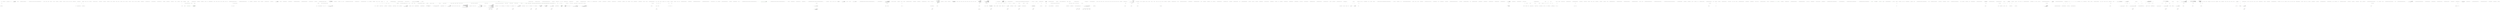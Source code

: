 digraph  {
n70 [label=reader, span=""];
n71 [label=header, span=""];
n0 [cluster="ReadText.Demo.Program.Main(string[])", label="Entry ReadText.Demo.Program.Main(string[])", span="12-12"];
n16 [cluster="lambda expression", label="var fromTop = opts.GetType() == typeof(HeadOptions)", span="16-16"];
n47 [cluster="lambda expression", label="Tuple.Create(header(opts), reader(opts))", span="45-45"];
n23 [cluster="lambda expression", label="opts.Quiet", span="23-23"];
n27 [cluster="lambda expression", label="builder = opts.Lines.HasValue\r\n		                ? builder.Append(opts.Lines).Append('' lines'')\r\n		                : builder.Append(opts.Bytes).Append('' bytes'')", span="29-31"];
n6 [cluster="ReadText.Demo.Program.Main(string[])", label="printIfNotEmpty(texts.Item1)", span="48-48"];
n10 [cluster="CommandLine.Parser.ParseArguments<T1, T2>(System.Collections.Generic.IEnumerable<string>)", label="Entry CommandLine.Parser.ParseArguments<T1, T2>(System.Collections.Generic.IEnumerable<string>)", span="25-25"];
n11 [cluster="CommandLine.ParserResult<object>.Return<T1, T2, TResult>(System.Func<T1, TResult>, System.Func<T2, TResult>, System.Func<System.Collections.Generic.IEnumerable<CommandLine.Error>, TResult>)", label="Entry CommandLine.ParserResult<object>.Return<T1, T2, TResult>(System.Func<T1, TResult>, System.Func<T2, TResult>, System.Func<System.Collections.Generic.IEnumerable<CommandLine.Error>, TResult>)", span="101-101"];
n41 [cluster="lambda expression", label="Entry lambda expression", span="44-44"];
n46 [cluster="lambda expression", label="Entry lambda expression", span="45-45"];
n49 [cluster="lambda expression", label="Entry lambda expression", span="46-46"];
n8 [cluster="ReadText.Demo.Program.Main(string[])", label="return texts.Equals(MakeError()) ? 1 : 0;", span="51-51"];
n12 [cluster="System.Action<T>.Invoke(T)", label="Entry System.Action<T>.Invoke(T)", span="0-0"];
n9 [cluster="ReadText.Demo.Program.Main(string[])", label="Exit ReadText.Demo.Program.Main(string[])", span="12-12"];
n13 [cluster="ReadText.Demo.Program.MakeError()", label="Entry ReadText.Demo.Program.MakeError()", span="74-74"];
n14 [cluster="System.Tuple<T1, T2>.Equals(object)", label="Entry System.Tuple<T1, T2>.Equals(object)", span="0-0"];
n15 [cluster="lambda expression", label="Entry lambda expression", span="14-20"];
n19 [cluster="object.GetType()", label="Entry object.GetType()", span="0-0"];
n18 [cluster="lambda expression", label="Exit lambda expression", span="14-20"];
n20 [cluster="ReadText.Demo.Program.ReadLines(string, bool, int)", label="Entry ReadText.Demo.Program.ReadLines(string, bool, int)", span="54-54"];
n21 [cluster="ReadText.Demo.Program.ReadBytes(string, bool, int)", label="Entry ReadText.Demo.Program.ReadBytes(string, bool, int)", span="64-64"];
n22 [cluster="lambda expression", label="Entry lambda expression", span="21-34"];
n24 [cluster="lambda expression", label="return string.Empty;", span="25-25"];
n26 [cluster="lambda expression", label="var builder = new StringBuilder(''Reading '')", span="28-28"];
n28 [cluster="lambda expression", label="builder = fromTop ? builder.Append('' from top:'') : builder.Append('' from bottom:'')", span="32-32"];
n31 [cluster="System.Text.StringBuilder.StringBuilder(string)", label="Entry System.Text.StringBuilder.StringBuilder(string)", span="0-0"];
n32 [cluster="System.Text.StringBuilder.Append(object)", label="Entry System.Text.StringBuilder.Append(object)", span="0-0"];
n33 [cluster="System.Text.StringBuilder.Append(string)", label="Entry System.Text.StringBuilder.Append(string)", span="0-0"];
n30 [cluster="lambda expression", label="Exit lambda expression", span="21-34"];
n34 [cluster="System.Text.StringBuilder.ToString()", label="Entry System.Text.StringBuilder.ToString()", span="0-0"];
n35 [cluster="lambda expression", label="Entry lambda expression", span="35-39"];
n39 [cluster="lambda expression", label="Exit lambda expression", span="35-39"];
n40 [cluster="System.Console.WriteLine(string)", label="Entry System.Console.WriteLine(string)", span="0-0"];
n43 [cluster="lambda expression", label="Exit lambda expression", span="44-44"];
n44 [cluster="System.Func<T, TResult>.Invoke(T)", label="Entry System.Func<T, TResult>.Invoke(T)", span="0-0"];
n45 [cluster="System.Tuple.Create<T1, T2>(T1, T2)", label="Entry System.Tuple.Create<T1, T2>(T1, T2)", span="0-0"];
n48 [cluster="lambda expression", label="Exit lambda expression", span="45-45"];
n50 [cluster="lambda expression", label="MakeError()", span="46-46"];
n51 [cluster="lambda expression", label="Exit lambda expression", span="46-46"];
n57 [cluster="System.IO.File.ReadAllLines(string)", label="Entry System.IO.File.ReadAllLines(string)", span="0-0"];
n56 [cluster="ReadText.Demo.Program.ReadLines(string, bool, int)", label="Exit ReadText.Demo.Program.ReadLines(string, bool, int)", span="54-54"];
n58 [cluster="System.Collections.Generic.IEnumerable<TSource>.Take<TSource>(int)", label="Entry System.Collections.Generic.IEnumerable<TSource>.Take<TSource>(int)", span="0-0"];
n59 [cluster="string.Join(string, System.Collections.Generic.IEnumerable<string>)", label="Entry string.Join(string, System.Collections.Generic.IEnumerable<string>)", span="0-0"];
n60 [cluster="System.Collections.Generic.IEnumerable<TSource>.Reverse<TSource>()", label="Entry System.Collections.Generic.IEnumerable<TSource>.Reverse<TSource>()", span="0-0"];
n61 [cluster="ReadText.Demo.Program.ReadBytes(string, bool, int)", label="var bytes = File.ReadAllBytes(fileName)", span="66-66"];
n62 [cluster="ReadText.Demo.Program.ReadBytes(string, bool, int)", label=fromTop, span="67-67"];
n63 [cluster="ReadText.Demo.Program.ReadBytes(string, bool, int)", label="return Encoding.UTF8.GetString(bytes, 0, count);", span="69-69"];
n64 [cluster="ReadText.Demo.Program.ReadBytes(string, bool, int)", label="return Encoding.UTF8.GetString(bytes, bytes.Length - count, count);", span="71-71"];
n66 [cluster="System.IO.File.ReadAllBytes(string)", label="Entry System.IO.File.ReadAllBytes(string)", span="0-0"];
n65 [cluster="ReadText.Demo.Program.ReadBytes(string, bool, int)", label="Exit ReadText.Demo.Program.ReadBytes(string, bool, int)", span="64-64"];
n67 [cluster="System.Text.Encoding.GetString(byte[], int, int)", label="Entry System.Text.Encoding.GetString(byte[], int, int)", span="0-0"];
n68 [cluster="ReadText.Demo.Program.MakeError()", label="return Tuple.Create(''\0'', ''\0'');", span="76-76"];
n69 [cluster="ReadText.Demo.Program.MakeError()", label="Exit ReadText.Demo.Program.MakeError()", span="74-74"];
d27 [cluster="CommandLine.Text.Example.GetHashCode()", color=green, community=0, label="return new { HelpText, FormatStyles, Sample }.GetHashCode();", prediction=0, span="76-76"];
d41 [label="CommandLine.Text.Example", span=""];
d26 [cluster="CommandLine.Text.Example.GetHashCode()", label="Entry CommandLine.Text.Example.GetHashCode()", span="74-74"];
d28 [cluster="CommandLine.Text.Example.GetHashCode()", label="Exit CommandLine.Text.Example.GetHashCode()", span="74-74"];
d29 [cluster="object.GetHashCode()", label="Entry object.GetHashCode()", span="0-0"];
d32 [cluster="CommandLine.Text.Example.Equals(CommandLine.Text.Example)", color=green, community=0, label="return HelpText.Equals(other.HelpText)\r\n                && FormatStyles.SequenceEqual(other.FormatStyles)\r\n                && Sample.Equals(other.Sample);", prediction=0, span="91-93"];
d24 [cluster="CommandLine.Text.Example.Equals(CommandLine.Text.Example)", label="Entry CommandLine.Text.Example.Equals(CommandLine.Text.Example)", span="84-84"];
d30 [cluster="CommandLine.Text.Example.Equals(CommandLine.Text.Example)", label="other == null", span="86-86"];
d33 [cluster="CommandLine.Text.Example.Equals(CommandLine.Text.Example)", label="Exit CommandLine.Text.Example.Equals(CommandLine.Text.Example)", span="84-84"];
d34 [cluster="string.Equals(string)", label="Entry string.Equals(string)", span="0-0"];
d35 [cluster="Unk.SequenceEqual", label="Entry Unk.SequenceEqual", span=""];
d25 [cluster="object.Equals(object)", label="Entry object.Equals(object)", span="0-0"];
d7 [cluster="CommandLine.Text.Example.Example(string, System.Collections.Generic.IEnumerable<CommandLine.UnParserSettings>, object)", label="this.helpText = helpText", span="24-24"];
d8 [cluster="CommandLine.Text.Example.Example(string, System.Collections.Generic.IEnumerable<CommandLine.UnParserSettings>, object)", label="this.formatStyles = formatStyles", span="25-25"];
d9 [cluster="CommandLine.Text.Example.Example(string, System.Collections.Generic.IEnumerable<CommandLine.UnParserSettings>, object)", label="this.sample = sample", span="26-26"];
d21 [cluster="CommandLine.Text.Example.Equals(object)", label="return Equals(other);", span="64-64"];
d22 [cluster="CommandLine.Text.Example.Equals(object)", label="return base.Equals(obj);", span="67-67"];
d18 [cluster="CommandLine.Text.Example.Equals(object)", label="Entry CommandLine.Text.Example.Equals(object)", span="59-59"];
d19 [cluster="CommandLine.Text.Example.Equals(object)", label="var other = obj as Example", span="61-61"];
d31 [cluster="CommandLine.Text.Example.Equals(CommandLine.Text.Example)", label="return false;", span="88-88"];
d0 [cluster="CommandLine.Text.Example.Example(string, System.Collections.Generic.IEnumerable<CommandLine.UnParserSettings>, object)", label="Entry CommandLine.Text.Example.Example(string, System.Collections.Generic.IEnumerable<CommandLine.UnParserSettings>, object)", span="18-18"];
d5 [cluster="CommandLine.Text.Example.Example(string, System.Collections.Generic.IEnumerable<CommandLine.UnParserSettings>, object)", label="sample == null", span="22-22"];
d10 [cluster="CommandLine.Text.Example.Example(string, System.Collections.Generic.IEnumerable<CommandLine.UnParserSettings>, object)", label="Exit CommandLine.Text.Example.Example(string, System.Collections.Generic.IEnumerable<CommandLine.UnParserSettings>, object)", span="18-18"];
d20 [cluster="CommandLine.Text.Example.Equals(object)", label="other != null", span="62-62"];
d23 [cluster="CommandLine.Text.Example.Equals(object)", label="Exit CommandLine.Text.Example.Equals(object)", span="59-59"];
d40 [cluster="CommandLine.UnParserSettings.UnParserSettings()", label="Entry CommandLine.UnParserSettings.UnParserSettings()", span="15-15"];
d1 [cluster="CommandLine.Text.Example.Example(string, System.Collections.Generic.IEnumerable<CommandLine.UnParserSettings>, object)", label="string.IsNullOrEmpty(helpText)", span="20-20"];
d3 [cluster="CommandLine.Text.Example.Example(string, System.Collections.Generic.IEnumerable<CommandLine.UnParserSettings>, object)", label="formatStyles == null", span="21-21"];
d6 [cluster="CommandLine.Text.Example.Example(string, System.Collections.Generic.IEnumerable<CommandLine.UnParserSettings>, object)", label="throw new ArgumentNullException(''sample'');", span="22-22"];
d2 [cluster="CommandLine.Text.Example.Example(string, System.Collections.Generic.IEnumerable<CommandLine.UnParserSettings>, object)", label="throw new ArgumentException(''helpText can't be null or empty'', ''helpText'');", span="20-20"];
d4 [cluster="CommandLine.Text.Example.Example(string, System.Collections.Generic.IEnumerable<CommandLine.UnParserSettings>, object)", label="throw new ArgumentNullException(''formatStyles'');", span="21-21"];
d37 [cluster="CommandLine.Text.ExampleExtensions.GetFormatStylesOrDefault(CommandLine.Text.Example)", label="return example.FormatStyles.Any()\r\n                ? example.FormatStyles\r\n                : new[] { new UnParserSettings { Consumed = true } };", span="113-115"];
d11 [cluster="string.IsNullOrEmpty(string)", label="Entry string.IsNullOrEmpty(string)", span="0-0"];
d13 [cluster="System.ArgumentNullException.ArgumentNullException(string)", label="Entry System.ArgumentNullException.ArgumentNullException(string)", span="0-0"];
d12 [cluster="System.ArgumentException.ArgumentException(string, string)", label="Entry System.ArgumentException.ArgumentException(string, string)", span="0-0"];
d36 [cluster="CommandLine.Text.ExampleExtensions.GetFormatStylesOrDefault(CommandLine.Text.Example)", label="Entry CommandLine.Text.ExampleExtensions.GetFormatStylesOrDefault(CommandLine.Text.Example)", span="111-111"];
d38 [cluster="CommandLine.Text.ExampleExtensions.GetFormatStylesOrDefault(CommandLine.Text.Example)", label="Exit CommandLine.Text.ExampleExtensions.GetFormatStylesOrDefault(CommandLine.Text.Example)", span="111-111"];
d39 [cluster="System.Collections.Generic.IEnumerable<TSource>.Any<TSource>()", label="Entry System.Collections.Generic.IEnumerable<TSource>.Any<TSource>()", span="0-0"];
m1_257 [cluster="System.Text.StringBuilder.Append(char)", file="HelpText.cs", label="Entry System.Text.StringBuilder.Append(char)", span="0-0"];
m1_102 [cluster="CommandLine.Text.HelpText.DefaultParsingErrorsHandler<T>(CommandLine.ParserResult<T>, CommandLine.Text.HelpText)", file="HelpText.cs", label="Entry CommandLine.Text.HelpText.DefaultParsingErrorsHandler<T>(CommandLine.ParserResult<T>, CommandLine.Text.HelpText)", span="285-285"];
m1_127 [cluster="CommandLine.Text.HelpText.DefaultParsingErrorsHandler<T>(CommandLine.ParserResult<T>, CommandLine.Text.HelpText)", file="HelpText.cs", label="return current\r\n                .AddPreOptionsLine(\r\n                    string.Concat(Environment.NewLine, current.SentenceBuilder.ErrorsHeadingText()))\r\n                .AddPreOptionsLines(errors);", span="300-303"];
m1_119 [cluster="CommandLine.Text.HelpText.DefaultParsingErrorsHandler<T>(CommandLine.ParserResult<T>, CommandLine.Text.HelpText)", file="HelpText.cs", label="throw new ArgumentNullException(''parserResult'');", span="287-287"];
m1_121 [cluster="CommandLine.Text.HelpText.DefaultParsingErrorsHandler<T>(CommandLine.ParserResult<T>, CommandLine.Text.HelpText)", file="HelpText.cs", label="throw new ArgumentNullException(''current'');", span="288-288"];
m1_124 [cluster="CommandLine.Text.HelpText.DefaultParsingErrorsHandler<T>(CommandLine.ParserResult<T>, CommandLine.Text.HelpText)", file="HelpText.cs", label="var errors = RenderParsingErrorsTextAsLines(parserResult,\r\n                current.SentenceBuilder.FormatError,\r\n                current.SentenceBuilder.FormatMutuallyExclusiveSetErrors,\r\n                2)", span="293-296"];
m1_125 [cluster="CommandLine.Text.HelpText.DefaultParsingErrorsHandler<T>(CommandLine.ParserResult<T>, CommandLine.Text.HelpText)", file="HelpText.cs", label="errors.Empty()", span="297-297"];
m1_118 [cluster="CommandLine.Text.HelpText.DefaultParsingErrorsHandler<T>(CommandLine.ParserResult<T>, CommandLine.Text.HelpText)", file="HelpText.cs", label="parserResult == null", span="287-287"];
m1_120 [cluster="CommandLine.Text.HelpText.DefaultParsingErrorsHandler<T>(CommandLine.ParserResult<T>, CommandLine.Text.HelpText)", file="HelpText.cs", label="current == null", span="288-288"];
m1_122 [cluster="CommandLine.Text.HelpText.DefaultParsingErrorsHandler<T>(CommandLine.ParserResult<T>, CommandLine.Text.HelpText)", file="HelpText.cs", label="((NotParsed<T>)parserResult).Errors.OnlyMeaningfulOnes().Empty()", span="290-290"];
m1_123 [cluster="CommandLine.Text.HelpText.DefaultParsingErrorsHandler<T>(CommandLine.ParserResult<T>, CommandLine.Text.HelpText)", file="HelpText.cs", label="return current;", span="291-291"];
m1_126 [cluster="CommandLine.Text.HelpText.DefaultParsingErrorsHandler<T>(CommandLine.ParserResult<T>, CommandLine.Text.HelpText)", file="HelpText.cs", label="return current;", span="298-298"];
m1_128 [cluster="CommandLine.Text.HelpText.DefaultParsingErrorsHandler<T>(CommandLine.ParserResult<T>, CommandLine.Text.HelpText)", file="HelpText.cs", label="Exit CommandLine.Text.HelpText.DefaultParsingErrorsHandler<T>(CommandLine.ParserResult<T>, CommandLine.Text.HelpText)", span="285-285"];
m1_129 [cluster="System.Collections.Generic.IEnumerable<TSource>.Empty<TSource>()", file="HelpText.cs", label="Entry System.Collections.Generic.IEnumerable<TSource>.Empty<TSource>()", span="31-31"];
m1_48 [cluster="System.Collections.Generic.IEnumerable<CommandLine.Error>.OnlyMeaningfulOnes()", file="HelpText.cs", label="Entry System.Collections.Generic.IEnumerable<CommandLine.Error>.OnlyMeaningfulOnes()", span="18-18"];
m1_58 [cluster="Unk.Any", file="HelpText.cs", label="Entry Unk.Any", span=""];
m1_0 [cluster="CommandLine.Text.HelpText.HelpText()", file="HelpText.cs", label="Entry CommandLine.Text.HelpText.HelpText()", span="36-36"];
m1_1 [cluster="CommandLine.Text.HelpText.HelpText()", file="HelpText.cs", label="Exit CommandLine.Text.HelpText.HelpText()", span="36-36"];
m1_379 [cluster="string.PadRight(int)", file="HelpText.cs", label="Entry string.PadRight(int)", span="0-0"];
m1_460 [cluster="T.ToStringInvariant<T>()", file="HelpText.cs", label="Entry T.ToStringInvariant<T>()", span="15-15"];
m1_61 [cluster="CommandLine.Text.HelpText.AddOptions<T>(CommandLine.ParserResult<T>)", file="HelpText.cs", label="Entry CommandLine.Text.HelpText.AddOptions<T>(CommandLine.ParserResult<T>)", span="389-389"];
m1_176 [cluster="CommandLine.Text.HelpText.AddOptions<T>(CommandLine.ParserResult<T>)", file="HelpText.cs", label="return AddOptionsImpl(\r\n                GetSpecificationsFromType(result.TypeInfo.Current),\r\n                SentenceBuilder.RequiredWord(),\r\n                MaximumDisplayWidth);", span="393-396"];
m1_175 [cluster="CommandLine.Text.HelpText.AddOptions<T>(CommandLine.ParserResult<T>)", file="HelpText.cs", label="throw new ArgumentNullException(''result'');", span="391-391"];
m1_174 [cluster="CommandLine.Text.HelpText.AddOptions<T>(CommandLine.ParserResult<T>)", file="HelpText.cs", label="result == null", span="391-391"];
m1_177 [cluster="CommandLine.Text.HelpText.AddOptions<T>(CommandLine.ParserResult<T>)", file="HelpText.cs", label="Exit CommandLine.Text.HelpText.AddOptions<T>(CommandLine.ParserResult<T>)", span="389-389"];
m1_273 [cluster="System.Text.StringBuilder.SafeToString()", file="HelpText.cs", label="Entry System.Text.StringBuilder.SafeToString()", span="66-66"];
m1_272 [cluster="System.Text.StringBuilder.AppendWhen(bool, params string[])", file="HelpText.cs", label="Entry System.Text.StringBuilder.AppendWhen(bool, params string[])", span="9-9"];
m1_92 [cluster="CommandLine.TypeInfo.Create(System.Type)", file="HelpText.cs", label="Entry CommandLine.TypeInfo.Create(System.Type)", span="29-29"];
m1_90 [cluster="System.Collections.Generic.IEnumerable<TSource>.Single<TSource>()", file="HelpText.cs", label="Entry System.Collections.Generic.IEnumerable<TSource>.Single<TSource>()", span="0-0"];
m1_402 [cluster="System.Text.StringBuilder.AppendFormat(string, object)", file="HelpText.cs", label="Entry System.Text.StringBuilder.AppendFormat(string, object)", span="0-0"];
m1_135 [cluster="CommandLine.Text.HelpText.ToString()", file="HelpText.cs", label="Entry CommandLine.Text.HelpText.ToString()", span="580-580"];
m1_267 [cluster="CommandLine.Text.HelpText.ToString()", file="HelpText.cs", label="return\r\n                new StringBuilder(\r\n                    heading.SafeLength() + copyright.SafeLength() + preOptionsHelp.SafeLength() +\r\n                        optionsHelp.SafeLength() + ExtraLength).Append(heading)\r\n                    .AppendWhen(!string.IsNullOrEmpty(copyright), Environment.NewLine, copyright)\r\n                    .AppendWhen(preOptionsHelp.Length > 0, Environment.NewLine, preOptionsHelp.ToString())\r\n                    .AppendWhen(\r\n                        optionsHelp != null && optionsHelp.Length > 0,\r\n                        Environment.NewLine,\r\n                        Environment.NewLine,\r\n                        optionsHelp.SafeToString())\r\n                    .AppendWhen(postOptionsHelp.Length > 0, Environment.NewLine, postOptionsHelp.ToString())\r\n                .ToString();", span="583-595"];
m1_266 [cluster="CommandLine.Text.HelpText.ToString()", file="HelpText.cs", label="int ExtraLength = 10", span="582-582"];
m1_268 [cluster="CommandLine.Text.HelpText.ToString()", file="HelpText.cs", label="Exit CommandLine.Text.HelpText.ToString()", span="580-580"];
m1_269 [cluster="string.SafeLength()", file="HelpText.cs", label="Entry string.SafeLength()", span="50-50"];
m1_139 [cluster="CommandLine.Text.HelpText.AddPostOptionsLine(string)", file="HelpText.cs", label="Entry CommandLine.Text.HelpText.AddPostOptionsLine(string)", span="333-333"];
m1_140 [cluster="CommandLine.Text.HelpText.AddPostOptionsLine(string)", file="HelpText.cs", label="return AddLine(postOptionsHelp, value);", span="335-335"];
m1_141 [cluster="CommandLine.Text.HelpText.AddPostOptionsLine(string)", file="HelpText.cs", label="Exit CommandLine.Text.HelpText.AddPostOptionsLine(string)", span="333-333"];
m1_271 [cluster="string.IsNullOrEmpty(string)", file="HelpText.cs", label="Entry string.IsNullOrEmpty(string)", span="0-0"];
m1_474 [cluster="string.ToLowerInvariant()", file="HelpText.cs", label="Entry string.ToLowerInvariant()", span="0-0"];
m1_426 [cluster="CommandLine.Text.HelpText.GetMaxOptionLength(CommandLine.Core.OptionSpecification)", file="HelpText.cs", label="Entry CommandLine.Text.HelpText.GetMaxOptionLength(CommandLine.Core.OptionSpecification)", span="839-839"];
m1_437 [cluster="CommandLine.Text.HelpText.GetMaxOptionLength(CommandLine.Core.OptionSpecification)", file="HelpText.cs", label=AddDashesToOption, span="853-853"];
m1_442 [cluster="CommandLine.Text.HelpText.GetMaxOptionLength(CommandLine.Core.OptionSpecification)", file="HelpText.cs", label=AddDashesToOption, span="862-862"];
m1_436 [cluster="CommandLine.Text.HelpText.GetMaxOptionLength(CommandLine.Core.OptionSpecification)", file="HelpText.cs", label="++specLength", span="852-852"];
m1_438 [cluster="CommandLine.Text.HelpText.GetMaxOptionLength(CommandLine.Core.OptionSpecification)", file="HelpText.cs", label="++specLength", span="854-854"];
m1_439 [cluster="CommandLine.Text.HelpText.GetMaxOptionLength(CommandLine.Core.OptionSpecification)", file="HelpText.cs", label="specLength += metaLength", span="856-856"];
m1_441 [cluster="CommandLine.Text.HelpText.GetMaxOptionLength(CommandLine.Core.OptionSpecification)", file="HelpText.cs", label="specLength += spec.LongName.Length", span="861-861"];
m1_443 [cluster="CommandLine.Text.HelpText.GetMaxOptionLength(CommandLine.Core.OptionSpecification)", file="HelpText.cs", label="specLength += 2", span="863-863"];
m1_444 [cluster="CommandLine.Text.HelpText.GetMaxOptionLength(CommandLine.Core.OptionSpecification)", file="HelpText.cs", label="specLength += metaLength", span="865-865"];
m1_429 [cluster="CommandLine.Text.HelpText.GetMaxOptionLength(CommandLine.Core.OptionSpecification)", file="HelpText.cs", label="var specLength = 0", span="841-841"];
m1_430 [cluster="CommandLine.Text.HelpText.GetMaxOptionLength(CommandLine.Core.OptionSpecification)", file="HelpText.cs", label="var hasShort = spec.ShortName.Length > 0", span="843-843"];
m1_431 [cluster="CommandLine.Text.HelpText.GetMaxOptionLength(CommandLine.Core.OptionSpecification)", file="HelpText.cs", label="var hasLong = spec.LongName.Length > 0", span="844-844"];
m1_433 [cluster="CommandLine.Text.HelpText.GetMaxOptionLength(CommandLine.Core.OptionSpecification)", file="HelpText.cs", label="spec.MetaValue.Length > 0", span="847-847"];
m1_434 [cluster="CommandLine.Text.HelpText.GetMaxOptionLength(CommandLine.Core.OptionSpecification)", file="HelpText.cs", label="metaLength = spec.MetaValue.Length + 1", span="848-848"];
m1_435 [cluster="CommandLine.Text.HelpText.GetMaxOptionLength(CommandLine.Core.OptionSpecification)", file="HelpText.cs", label=hasShort, span="850-850"];
m1_432 [cluster="CommandLine.Text.HelpText.GetMaxOptionLength(CommandLine.Core.OptionSpecification)", file="HelpText.cs", label="var metaLength = 0", span="846-846"];
m1_440 [cluster="CommandLine.Text.HelpText.GetMaxOptionLength(CommandLine.Core.OptionSpecification)", file="HelpText.cs", label=hasLong, span="859-859"];
m1_446 [cluster="CommandLine.Text.HelpText.GetMaxOptionLength(CommandLine.Core.OptionSpecification)", file="HelpText.cs", label="specLength += 2", span="869-869"];
m1_447 [cluster="CommandLine.Text.HelpText.GetMaxOptionLength(CommandLine.Core.OptionSpecification)", file="HelpText.cs", label="return specLength;", span="871-871"];
m1_445 [cluster="CommandLine.Text.HelpText.GetMaxOptionLength(CommandLine.Core.OptionSpecification)", file="HelpText.cs", label="hasShort && hasLong", span="868-868"];
m1_448 [cluster="CommandLine.Text.HelpText.GetMaxOptionLength(CommandLine.Core.OptionSpecification)", file="HelpText.cs", label="Exit CommandLine.Text.HelpText.GetMaxOptionLength(CommandLine.Core.OptionSpecification)", span="839-839"];
m1_258 [cluster="CommandLine.Text.Example.GetFormatStylesOrDefault()", file="HelpText.cs", label="Entry CommandLine.Text.Example.GetFormatStylesOrDefault()", span="124-124"];
m1_325 [cluster="CommandLine.Text.HelpText.AdaptVerbsToSpecifications(System.Collections.Generic.IEnumerable<System.Type>)", file="HelpText.cs", label="return (from verbTuple in Verb.SelectFromTypes(types)\r\n                    select\r\n                        OptionSpecification.NewSwitch(\r\n                            string.Empty,\r\n                            verbTuple.Item1.Name,\r\n                            false,\r\n                            verbTuple.Item1.HelpText,\r\n                            string.Empty)).Concat(new[] { MakeHelpEntry(), MakeVersionEntry() });", span="664-671"];
m1_187 [cluster="CommandLine.Text.HelpText.AdaptVerbsToSpecifications(System.Collections.Generic.IEnumerable<System.Type>)", file="HelpText.cs", label="Entry CommandLine.Text.HelpText.AdaptVerbsToSpecifications(System.Collections.Generic.IEnumerable<System.Type>)", span="662-662"];
m1_326 [cluster="CommandLine.Text.HelpText.AdaptVerbsToSpecifications(System.Collections.Generic.IEnumerable<System.Type>)", file="HelpText.cs", label="Exit CommandLine.Text.HelpText.AdaptVerbsToSpecifications(System.Collections.Generic.IEnumerable<System.Type>)", span="662-662"];
m1_255 [cluster="CSharpx.Maybe<T>.FromJustOrFail<T>(System.Exception)", file="HelpText.cs", label="Entry CSharpx.Maybe<T>.FromJustOrFail<T>(System.Exception)", span="355-355"];
m1_381 [cluster="string.Trim()", file="HelpText.cs", label="Entry string.Trim()", span="0-0"];
m1_270 [cluster="System.Text.StringBuilder.SafeLength()", file="HelpText.cs", label="Entry System.Text.StringBuilder.SafeLength()", span="73-73"];
m1_327 [cluster="CommandLine.Core.Verb.SelectFromTypes(System.Collections.Generic.IEnumerable<System.Type>)", file="HelpText.cs", label="Entry CommandLine.Core.Verb.SelectFromTypes(System.Collections.Generic.IEnumerable<System.Type>)", span="43-43"];
m1_380 [cluster="string.FormatInvariant(params object[])", file="HelpText.cs", label="Entry string.FormatInvariant(params object[])", span="25-25"];
m1_23 [cluster="System.ArgumentNullException.ArgumentNullException(string)", file="HelpText.cs", label="Entry System.ArgumentNullException.ArgumentNullException(string)", span="0-0"];
m1_298 [cluster="string.Substring(int)", file="HelpText.cs", label="Entry string.Substring(int)", span="0-0"];
m1_200 [cluster="CommandLine.Text.HelpText.RenderParsingErrorsText<T>(CommandLine.ParserResult<T>, System.Func<CommandLine.Error, string>, System.Func<System.Collections.Generic.IEnumerable<CommandLine.MutuallyExclusiveSetError>, string>, int)", file="HelpText.cs", label="Entry CommandLine.Text.HelpText.RenderParsingErrorsText<T>(CommandLine.ParserResult<T>, System.Func<CommandLine.Error, string>, System.Func<System.Collections.Generic.IEnumerable<CommandLine.MutuallyExclusiveSetError>, string>, int)", span="458-458"];
m1_201 [cluster="CommandLine.Text.HelpText.RenderParsingErrorsText<T>(CommandLine.ParserResult<T>, System.Func<CommandLine.Error, string>, System.Func<System.Collections.Generic.IEnumerable<CommandLine.MutuallyExclusiveSetError>, string>, int)", color=green, community=0, file="HelpText.cs", label="return string.Join(\r\n                Environment.NewLine,\r\n                RenderParsingErrorsTextAsLines(parserResult, formatError, formatMutuallyExclusiveSetErrors, indent));", prediction=2, span="464-466"];
m1_202 [cluster="CommandLine.Text.HelpText.RenderParsingErrorsText<T>(CommandLine.ParserResult<T>, System.Func<CommandLine.Error, string>, System.Func<System.Collections.Generic.IEnumerable<CommandLine.MutuallyExclusiveSetError>, string>, int)", file="HelpText.cs", label="Exit CommandLine.Text.HelpText.RenderParsingErrorsText<T>(CommandLine.ParserResult<T>, System.Func<CommandLine.Error, string>, System.Func<System.Collections.Generic.IEnumerable<CommandLine.MutuallyExclusiveSetError>, string>, int)", span="458-458"];
m1_314 [cluster="System.Type.GetUsageData()", file="HelpText.cs", label="Entry System.Type.GetUsageData()", span="38-38"];
m1_401 [cluster="System.Text.StringBuilder.AppendWhen(bool, params char[])", file="HelpText.cs", label="Entry System.Text.StringBuilder.AppendWhen(bool, params char[])", span="18-18"];
m1_59 [cluster="System.Collections.Generic.IEnumerable<TSource>.ToArray<TSource>()", file="HelpText.cs", label="Entry System.Collections.Generic.IEnumerable<TSource>.ToArray<TSource>()", span="0-0"];
m1_323 [cluster="System.Reflection.MethodBase.Invoke(object, object[])", file="HelpText.cs", label="Entry System.Reflection.MethodBase.Invoke(object, object[])", span="0-0"];
m1_130 [cluster="CommandLine.Text.HelpText.RenderParsingErrorsTextAsLines<T>(CommandLine.ParserResult<T>, System.Func<CommandLine.Error, string>, System.Func<System.Collections.Generic.IEnumerable<CommandLine.MutuallyExclusiveSetError>, string>, int)", file="HelpText.cs", label="Entry CommandLine.Text.HelpText.RenderParsingErrorsTextAsLines<T>(CommandLine.ParserResult<T>, System.Func<CommandLine.Error, string>, System.Func<System.Collections.Generic.IEnumerable<CommandLine.MutuallyExclusiveSetError>, string>, int)", span="477-477"];
m1_205 [cluster="CommandLine.Text.HelpText.RenderParsingErrorsTextAsLines<T>(CommandLine.ParserResult<T>, System.Func<CommandLine.Error, string>, System.Func<System.Collections.Generic.IEnumerable<CommandLine.MutuallyExclusiveSetError>, string>, int)", file="HelpText.cs", label="throw new ArgumentNullException(''parserResult'');", span="483-483"];
m1_204 [cluster="CommandLine.Text.HelpText.RenderParsingErrorsTextAsLines<T>(CommandLine.ParserResult<T>, System.Func<CommandLine.Error, string>, System.Func<System.Collections.Generic.IEnumerable<CommandLine.MutuallyExclusiveSetError>, string>, int)", file="HelpText.cs", label="parserResult == null", span="483-483"];
m1_208 [cluster="CommandLine.Text.HelpText.RenderParsingErrorsTextAsLines<T>(CommandLine.ParserResult<T>, System.Func<CommandLine.Error, string>, System.Func<System.Collections.Generic.IEnumerable<CommandLine.MutuallyExclusiveSetError>, string>, int)", file="HelpText.cs", label="yield break;", span="488-488"];
m1_211 [cluster="CommandLine.Text.HelpText.RenderParsingErrorsTextAsLines<T>(CommandLine.ParserResult<T>, System.Func<CommandLine.Error, string>, System.Func<System.Collections.Generic.IEnumerable<CommandLine.MutuallyExclusiveSetError>, string>, int)", file="HelpText.cs", label="yield return line.ToString();", span="495-495"];
m1_216 [cluster="CommandLine.Text.HelpText.RenderParsingErrorsTextAsLines<T>(CommandLine.ParserResult<T>, System.Func<CommandLine.Error, string>, System.Func<System.Collections.Generic.IEnumerable<CommandLine.MutuallyExclusiveSetError>, string>, int)", file="HelpText.cs", label="yield return line;", span="506-506"];
m1_206 [cluster="CommandLine.Text.HelpText.RenderParsingErrorsTextAsLines<T>(CommandLine.ParserResult<T>, System.Func<CommandLine.Error, string>, System.Func<System.Collections.Generic.IEnumerable<CommandLine.MutuallyExclusiveSetError>, string>, int)", file="HelpText.cs", label="var meaningfulErrors =\r\n                ((NotParsed<T>)parserResult).Errors.OnlyMeaningfulOnes()", span="485-486"];
m1_210 [cluster="CommandLine.Text.HelpText.RenderParsingErrorsTextAsLines<T>(CommandLine.ParserResult<T>, System.Func<CommandLine.Error, string>, System.Func<System.Collections.Generic.IEnumerable<CommandLine.MutuallyExclusiveSetError>, string>, int)", file="HelpText.cs", label="var line = new StringBuilder(indent.Spaces())\r\n                    .Append(formatError(error))", span="493-494"];
m1_212 [cluster="CommandLine.Text.HelpText.RenderParsingErrorsTextAsLines<T>(CommandLine.ParserResult<T>, System.Func<CommandLine.Error, string>, System.Func<System.Collections.Generic.IEnumerable<CommandLine.MutuallyExclusiveSetError>, string>, int)", file="HelpText.cs", label="var mutuallyErrs = \r\n                formatMutuallyExclusiveSetErrors(\r\n                    meaningfulErrors.OfType<MutuallyExclusiveSetError>())", span="498-500"];
m1_213 [cluster="CommandLine.Text.HelpText.RenderParsingErrorsTextAsLines<T>(CommandLine.ParserResult<T>, System.Func<CommandLine.Error, string>, System.Func<System.Collections.Generic.IEnumerable<CommandLine.MutuallyExclusiveSetError>, string>, int)", file="HelpText.cs", label="mutuallyErrs.Length > 0", span="501-501"];
m1_215 [cluster="CommandLine.Text.HelpText.RenderParsingErrorsTextAsLines<T>(CommandLine.ParserResult<T>, System.Func<CommandLine.Error, string>, System.Func<System.Collections.Generic.IEnumerable<CommandLine.MutuallyExclusiveSetError>, string>, int)", file="HelpText.cs", label=lines, span="505-505"];
m1_207 [cluster="CommandLine.Text.HelpText.RenderParsingErrorsTextAsLines<T>(CommandLine.ParserResult<T>, System.Func<CommandLine.Error, string>, System.Func<System.Collections.Generic.IEnumerable<CommandLine.MutuallyExclusiveSetError>, string>, int)", file="HelpText.cs", label="meaningfulErrors.Empty()", span="487-487"];
m1_209 [cluster="CommandLine.Text.HelpText.RenderParsingErrorsTextAsLines<T>(CommandLine.ParserResult<T>, System.Func<CommandLine.Error, string>, System.Func<System.Collections.Generic.IEnumerable<CommandLine.MutuallyExclusiveSetError>, string>, int)", file="HelpText.cs", label="meaningfulErrors\r\n                .Where(e => e.Tag != ErrorType.MutuallyExclusiveSetError)", span="490-491"];
m1_214 [cluster="CommandLine.Text.HelpText.RenderParsingErrorsTextAsLines<T>(CommandLine.ParserResult<T>, System.Func<CommandLine.Error, string>, System.Func<System.Collections.Generic.IEnumerable<CommandLine.MutuallyExclusiveSetError>, string>, int)", file="HelpText.cs", label="var lines = mutuallyErrs\r\n                    .Split(new[] { Environment.NewLine }, StringSplitOptions.None)", span="503-504"];
m1_217 [cluster="CommandLine.Text.HelpText.RenderParsingErrorsTextAsLines<T>(CommandLine.ParserResult<T>, System.Func<CommandLine.Error, string>, System.Func<System.Collections.Generic.IEnumerable<CommandLine.MutuallyExclusiveSetError>, string>, int)", file="HelpText.cs", label="Exit CommandLine.Text.HelpText.RenderParsingErrorsTextAsLines<T>(CommandLine.ParserResult<T>, System.Func<CommandLine.Error, string>, System.Func<System.Collections.Generic.IEnumerable<CommandLine.MutuallyExclusiveSetError>, string>, int)", span="477-477"];
m1_51 [cluster="CommandLine.Infrastructure.ReflectionHelper.GetAttribute<TAttribute>()", file="HelpText.cs", label="Entry CommandLine.Infrastructure.ReflectionHelper.GetAttribute<TAttribute>()", span="12-12"];
m1_340 [cluster="CommandLine.Text.HelpText.AddOption(string, int, CommandLine.Core.Specification, int)", file="HelpText.cs", label="Entry CommandLine.Text.HelpText.AddOption(string, int, CommandLine.Core.Specification, int)", span="719-719"];
m1_348 [cluster="CommandLine.Text.HelpText.AddOption(string, int, CommandLine.Core.Specification, int)", file="HelpText.cs", label="optionsHelp.Append(''  '')", span="721-721"];
m1_349 [cluster="CommandLine.Text.HelpText.AddOption(string, int, CommandLine.Core.Specification, int)", file="HelpText.cs", label="var name = new StringBuilder(maxLength)\r\n                .BimapIf(\r\n                    specification.Tag == SpecificationType.Option,\r\n                    it => it.Append(AddOptionName(maxLength, (OptionSpecification)specification)),\r\n                    it => it.Append(AddValueName(maxLength, (ValueSpecification)specification)))", span="722-726"];
m1_350 [cluster="CommandLine.Text.HelpText.AddOption(string, int, CommandLine.Core.Specification, int)", file="HelpText.cs", label="optionsHelp\r\n                .Append(name.Length < maxLength ? name.ToString().PadRight(maxLength) : name.ToString())\r\n                .Append(''    '')", span="728-730"];
m1_352 [cluster="CommandLine.Text.HelpText.AddOption(string, int, CommandLine.Core.Specification, int)", file="HelpText.cs", label="addEnumValuesToHelpText && specification.EnumValues.Any()", span="734-734"];
m1_363 [cluster="CommandLine.Text.HelpText.AddOption(string, int, CommandLine.Core.Specification, int)", file="HelpText.cs", label="optionsHelp.Append(words[i])", span="753-753"];
m1_366 [cluster="CommandLine.Text.HelpText.AddOption(string, int, CommandLine.Core.Specification, int)", file="HelpText.cs", label="optionsHelp.Append('' '')", span="757-757"];
m1_369 [cluster="CommandLine.Text.HelpText.AddOption(string, int, CommandLine.Core.Specification, int)", file="HelpText.cs", label="optionsHelp.Append(words[i].Substring(0, widthOfHelpText))", span="763-763"];
m1_373 [cluster="CommandLine.Text.HelpText.AddOption(string, int, CommandLine.Core.Specification, int)", file="HelpText.cs", label="optionsHelp.AppendWhen(optionHelpText.Length > 0, Environment.NewLine,\r\n                        new string(' ', maxLength + 6))", span="772-773"];
m1_375 [cluster="CommandLine.Text.HelpText.AddOption(string, int, CommandLine.Core.Specification, int)", file="HelpText.cs", label="optionsHelp\r\n                .Append(optionHelpText)\r\n                .Append(Environment.NewLine)\r\n                .AppendWhen(additionalNewLineAfterOption, Environment.NewLine)", span="778-781"];
m1_376 [cluster="CommandLine.Text.HelpText.AddOption(string, int, CommandLine.Core.Specification, int)", file="HelpText.cs", label="return this;", span="783-783"];
m1_353 [cluster="CommandLine.Text.HelpText.AddOption(string, int, CommandLine.Core.Specification, int)", file="HelpText.cs", label="optionHelpText += '' Valid values: '' + string.Join('', '', specification.EnumValues)", span="735-735"];
m1_351 [cluster="CommandLine.Text.HelpText.AddOption(string, int, CommandLine.Core.Specification, int)", file="HelpText.cs", label="var optionHelpText = specification.HelpText", span="732-732"];
m1_354 [cluster="CommandLine.Text.HelpText.AddOption(string, int, CommandLine.Core.Specification, int)", file="HelpText.cs", label="specification.DefaultValue.Do(\r\n                defaultValue => optionHelpText = ''(Default: {0}) ''.FormatInvariant(FormatDefaultValue(defaultValue)) + optionHelpText)", span="737-738"];
m1_362 [cluster="CommandLine.Text.HelpText.AddOption(string, int, CommandLine.Core.Specification, int)", file="HelpText.cs", label="words[i].Length < (widthOfHelpText - wordBuffer)", span="751-751"];
m1_359 [cluster="CommandLine.Text.HelpText.AddOption(string, int, CommandLine.Core.Specification, int)", file="HelpText.cs", label="var words = optionHelpText.Split(' ')", span="748-748"];
m1_360 [cluster="CommandLine.Text.HelpText.AddOption(string, int, CommandLine.Core.Specification, int)", file="HelpText.cs", label="var i = 0", span="749-749"];
m1_364 [cluster="CommandLine.Text.HelpText.AddOption(string, int, CommandLine.Core.Specification, int)", file="HelpText.cs", label="wordBuffer += words[i].Length", span="754-754"];
m1_365 [cluster="CommandLine.Text.HelpText.AddOption(string, int, CommandLine.Core.Specification, int)", file="HelpText.cs", label="(widthOfHelpText - wordBuffer) > 1 && i != words.Length - 1", span="755-755"];
m1_367 [cluster="CommandLine.Text.HelpText.AddOption(string, int, CommandLine.Core.Specification, int)", file="HelpText.cs", label="wordBuffer++", span="758-758"];
m1_368 [cluster="CommandLine.Text.HelpText.AddOption(string, int, CommandLine.Core.Specification, int)", file="HelpText.cs", label="words[i].Length >= widthOfHelpText && wordBuffer == 0", span="761-761"];
m1_370 [cluster="CommandLine.Text.HelpText.AddOption(string, int, CommandLine.Core.Specification, int)", file="HelpText.cs", label="wordBuffer = widthOfHelpText", span="764-764"];
m1_372 [cluster="CommandLine.Text.HelpText.AddOption(string, int, CommandLine.Core.Specification, int)", file="HelpText.cs", label="optionHelpText = optionHelpText.Substring(Math.Min(wordBuffer, optionHelpText.Length)).Trim()", span="771-771"];
m1_374 [cluster="CommandLine.Text.HelpText.AddOption(string, int, CommandLine.Core.Specification, int)", file="HelpText.cs", label="optionHelpText.Length > widthOfHelpText", span="775-775"];
m1_356 [cluster="CommandLine.Text.HelpText.AddOption(string, int, CommandLine.Core.Specification, int)", file="HelpText.cs", label="optionHelpText = ''{0} ''.FormatInvariant(requiredWord) + optionHelpText", span="741-741"];
m1_357 [cluster="CommandLine.Text.HelpText.AddOption(string, int, CommandLine.Core.Specification, int)", file="HelpText.cs", label="!string.IsNullOrEmpty(optionHelpText)", span="743-743"];
m1_355 [cluster="CommandLine.Text.HelpText.AddOption(string, int, CommandLine.Core.Specification, int)", file="HelpText.cs", label="specification.Required", span="740-740"];
m1_358 [cluster="CommandLine.Text.HelpText.AddOption(string, int, CommandLine.Core.Specification, int)", file="HelpText.cs", label="var wordBuffer = 0", span="747-747"];
m1_361 [cluster="CommandLine.Text.HelpText.AddOption(string, int, CommandLine.Core.Specification, int)", file="HelpText.cs", label="i < words.Length", span="749-749"];
m1_371 [cluster="CommandLine.Text.HelpText.AddOption(string, int, CommandLine.Core.Specification, int)", file="HelpText.cs", label="i++", span="749-749"];
m1_377 [cluster="CommandLine.Text.HelpText.AddOption(string, int, CommandLine.Core.Specification, int)", file="HelpText.cs", label="Exit CommandLine.Text.HelpText.AddOption(string, int, CommandLine.Core.Specification, int)", span="719-719"];
m1_344 [cluster="CommandLine.Text.HelpText.MakeVersionEntry()", file="HelpText.cs", label="Exit CommandLine.Text.HelpText.MakeVersionEntry()", span="702-702"];
m1_343 [cluster="CommandLine.Text.HelpText.MakeVersionEntry()", file="HelpText.cs", label="return OptionSpecification.NewSwitch(\r\n                string.Empty,\r\n                ''version'',\r\n                false,\r\n                sentenceBuilder.VersionCommandText(AddDashesToOption),\r\n                string.Empty);", span="704-709"];
m1_306 [cluster="CommandLine.Text.HelpText.MakeVersionEntry()", file="HelpText.cs", label="Entry CommandLine.Text.HelpText.MakeVersionEntry()", span="702-702"];
m1_403 [cluster="System.Text.StringBuilder.AppendFormatWhen(bool, string, params object[])", file="HelpText.cs", label="Entry System.Text.StringBuilder.AppendFormatWhen(bool, string, params object[])", span="27-27"];
m1_131 [cluster="string.Concat(string, string)", file="HelpText.cs", label="Entry string.Concat(string, string)", span="0-0"];
m1_96 [cluster="lambda expression", file="HelpText.cs", label="Entry lambda expression", span="270-270"];
m1_261 [cluster="lambda expression", file="HelpText.cs", label="Entry lambda expression", span="565-570"];
m1_262 [cluster="lambda expression", file="HelpText.cs", label="config.PreferShortName = s.PreferShortName", span="567-567"];
m1_263 [cluster="lambda expression", file="HelpText.cs", label="config.GroupSwitches = s.GroupSwitches", span="568-568"];
m1_264 [cluster="lambda expression", file="HelpText.cs", label="config.UseEqualToken = s.UseEqualToken", span="569-569"];
m1_148 [cluster="lambda expression", file="HelpText.cs", label="AddPreOptionsLine(line)", span="345-345"];
m1_155 [cluster="lambda expression", file="HelpText.cs", label="AddPostOptionsLine(line)", span="356-356"];
m1_164 [cluster="lambda expression", file="HelpText.cs", label="AddPreOptionsLine(line)", span="368-368"];
m1_172 [cluster="lambda expression", file="HelpText.cs", label="AddPostOptionsLine(line)", span="380-380"];
m1_338 [cluster="lambda expression", file="HelpText.cs", label="AddOption(requiredWord, maxLength, option, remainingSpace)", span="687-687"];
m1_384 [cluster="lambda expression", file="HelpText.cs", label="it.Append(AddOptionName(maxLength, (OptionSpecification)specification))", span="725-725"];
m1_388 [cluster="lambda expression", file="HelpText.cs", label="it.Append(AddValueName(maxLength, (ValueSpecification)specification))", span="726-726"];
m1_399 [cluster="lambda expression", file="HelpText.cs", label="it\r\n                            .AppendWhen(addDashesToOption, '-')\r\n                            .AppendFormat(''{0}'', specification.ShortName)\r\n                            .AppendFormatWhen(specification.MetaValue.Length > 0, '' {0}'', specification.MetaValue)\r\n                            .AppendWhen(specification.LongName.Length > 0, '', '')", span="792-796"];
m1_405 [cluster="lambda expression", file="HelpText.cs", label="it\r\n                            .AppendWhen(addDashesToOption, ''--'')\r\n                            .AppendFormat(''{0}'', specification.LongName)\r\n                            .AppendFormatWhen(specification.MetaValue.Length > 0, ''={0}'', specification.MetaValue)", span="799-802"];
m1_423 [cluster="lambda expression", file="HelpText.cs", label="var specLength = spec.Tag == SpecificationType.Option\r\n                            ? GetMaxOptionLength((OptionSpecification)spec)\r\n                            : GetMaxValueLength((ValueSpecification)spec)", span="830-832"];
m1_265 [cluster="lambda expression", file="HelpText.cs", label="Exit lambda expression", span="565-570"];
m1_147 [cluster="lambda expression", file="HelpText.cs", label="Entry lambda expression", span="345-345"];
m1_149 [cluster="lambda expression", file="HelpText.cs", label="Exit lambda expression", span="345-345"];
m1_154 [cluster="lambda expression", file="HelpText.cs", label="Entry lambda expression", span="356-356"];
m1_156 [cluster="lambda expression", file="HelpText.cs", label="Exit lambda expression", span="356-356"];
m1_163 [cluster="lambda expression", file="HelpText.cs", label="Entry lambda expression", span="368-368"];
m1_165 [cluster="lambda expression", file="HelpText.cs", label="Exit lambda expression", span="368-368"];
m1_171 [cluster="lambda expression", file="HelpText.cs", label="Entry lambda expression", span="380-380"];
m1_173 [cluster="lambda expression", file="HelpText.cs", label="Exit lambda expression", span="380-380"];
m1_337 [cluster="lambda expression", file="HelpText.cs", label="Entry lambda expression", span="686-687"];
m1_339 [cluster="lambda expression", file="HelpText.cs", label="Exit lambda expression", span="686-687"];
m1_383 [cluster="lambda expression", file="HelpText.cs", label="Entry lambda expression", span="725-725"];
m1_387 [cluster="lambda expression", file="HelpText.cs", label="Entry lambda expression", span="726-726"];
m1_385 [cluster="lambda expression", file="HelpText.cs", label="Exit lambda expression", span="725-725"];
m1_389 [cluster="lambda expression", file="HelpText.cs", label="Exit lambda expression", span="726-726"];
m1_398 [cluster="lambda expression", file="HelpText.cs", label="Entry lambda expression", span="792-796"];
m1_404 [cluster="lambda expression", file="HelpText.cs", label="Entry lambda expression", span="799-802"];
m1_400 [cluster="lambda expression", file="HelpText.cs", label="Exit lambda expression", span="792-796"];
m1_406 [cluster="lambda expression", file="HelpText.cs", label="Exit lambda expression", span="799-802"];
m1_422 [cluster="lambda expression", file="HelpText.cs", label="Entry lambda expression", span="828-835"];
m1_424 [cluster="lambda expression", file="HelpText.cs", label="return Math.Max(length, specLength);", span="834-834"];
m1_409 [cluster="lambda expression", file="HelpText.cs", label="Entry lambda expression", span="811-811"];
m1_413 [cluster="lambda expression", file="HelpText.cs", label="Entry lambda expression", span="812-812"];
m1_70 [cluster="lambda expression", file="HelpText.cs", label="auto.AddPreOptionsLines(lines)", span="236-236"];
m1_309 [cluster="lambda expression", file="HelpText.cs", label="Entry lambda expression", span="642-642"];
m1_410 [cluster="lambda expression", file="HelpText.cs", label="it.AppendFormat(''{0} (pos. {1})'', specification.MetaName, specification.Index)", span="811-811"];
m1_414 [cluster="lambda expression", file="HelpText.cs", label="it.AppendFormat(''value pos. {0}'', specification.Index)", span="812-812"];
m1_391 [cluster="lambda expression", file="HelpText.cs", label="Entry lambda expression", span="738-738"];
m1_392 [cluster="lambda expression", file="HelpText.cs", label="optionHelpText = ''(Default: {0}) ''.FormatInvariant(FormatDefaultValue(defaultValue)) + optionHelpText", span="738-738"];
m1_425 [cluster="lambda expression", file="HelpText.cs", label="Exit lambda expression", span="828-835"];
m1_63 [cluster="lambda expression", file="HelpText.cs", label="license.AddToHelpText(auto, true)", span="220-220"];
m1_67 [cluster="lambda expression", file="HelpText.cs", label="usage.AddToHelpText(auto, true)", span="233-233"];
m1_100 [cluster="lambda expression", file="HelpText.cs", label="DefaultParsingErrorsHandler(parserResult, current)", span="271-271"];
m1_113 [cluster="lambda expression", file="HelpText.cs", label="DefaultParsingErrorsHandler(parserResult, current)", span="277-277"];
m1_107 [cluster="lambda expression", file="HelpText.cs", label="DefaultParsingErrorsHandler(pr, current)", span="276-276"];
m1_224 [cluster="lambda expression", file="HelpText.cs", label="Entry lambda expression", span="491-491"];
m1_69 [cluster="lambda expression", file="HelpText.cs", label="Entry lambda expression", span="236-236"];
m1_411 [cluster="lambda expression", file="HelpText.cs", label="Exit lambda expression", span="811-811"];
m1_415 [cluster="lambda expression", file="HelpText.cs", label="Exit lambda expression", span="812-812"];
m1_71 [cluster="lambda expression", file="HelpText.cs", label="Exit lambda expression", span="236-236"];
m1_311 [cluster="lambda expression", file="HelpText.cs", label="Exit lambda expression", span="642-642"];
m1_310 [cluster="lambda expression", file="HelpText.cs", label="v.Index", span="642-642"];
m1_393 [cluster="lambda expression", file="HelpText.cs", label="Exit lambda expression", span="738-738"];
m1_73 [cluster="lambda expression", file="HelpText.cs", label="Entry lambda expression", span="239-239"];
m1_62 [cluster="lambda expression", file="HelpText.cs", label="Entry lambda expression", span="220-220"];
m1_64 [cluster="lambda expression", file="HelpText.cs", label="Exit lambda expression", span="220-220"];
m1_66 [cluster="lambda expression", file="HelpText.cs", label="Entry lambda expression", span="233-233"];
m1_68 [cluster="lambda expression", file="HelpText.cs", label="Exit lambda expression", span="233-233"];
m1_99 [cluster="lambda expression", file="HelpText.cs", label="Entry lambda expression", span="271-271"];
m1_101 [cluster="lambda expression", file="HelpText.cs", label="Exit lambda expression", span="271-271"];
m1_112 [cluster="lambda expression", file="HelpText.cs", label="Entry lambda expression", span="277-277"];
m1_114 [cluster="lambda expression", file="HelpText.cs", label="Exit lambda expression", span="277-277"];
m1_106 [cluster="lambda expression", file="HelpText.cs", label="Entry lambda expression", span="276-276"];
m1_108 [cluster="lambda expression", file="HelpText.cs", label="Exit lambda expression", span="276-276"];
m1_226 [cluster="lambda expression", file="HelpText.cs", label="Exit lambda expression", span="491-491"];
m1_225 [cluster="lambda expression", file="HelpText.cs", label="e.Tag != ErrorType.MutuallyExclusiveSetError", span="491-491"];
m1_231 [cluster="lambda expression", file="HelpText.cs", label="Entry lambda expression", span="518-518"];
m1_103 [cluster="lambda expression", file="HelpText.cs", label="Entry lambda expression", span="271-271"];
m1_109 [cluster="lambda expression", file="HelpText.cs", label="Entry lambda expression", span="276-276"];
m1_115 [cluster="lambda expression", file="HelpText.cs", label="Entry lambda expression", span="277-277"];
m1_316 [cluster="lambda expression", file="HelpText.cs", label="Entry lambda expression", span="651-659"];
m1_93 [cluster="lambda expression", file="HelpText.cs", label="Entry lambda expression", span="267-267"];
m1_75 [cluster="lambda expression", file="HelpText.cs", label="Exit lambda expression", span="239-239"];
m1_74 [cluster="lambda expression", file="HelpText.cs", label="e.Tag == ErrorType.NoVerbSelectedError", span="239-239"];
m1_233 [cluster="lambda expression", file="HelpText.cs", label="Exit lambda expression", span="518-518"];
m1_232 [cluster="lambda expression", file="HelpText.cs", label=example, span="518-518"];
m1_105 [cluster="lambda expression", file="HelpText.cs", label="Exit lambda expression", span="271-271"];
m1_104 [cluster="lambda expression", file="HelpText.cs", label=e, span="271-271"];
m1_111 [cluster="lambda expression", file="HelpText.cs", label="Exit lambda expression", span="276-276"];
m1_110 [cluster="lambda expression", file="HelpText.cs", label=e, span="276-276"];
m1_117 [cluster="lambda expression", file="HelpText.cs", label="Exit lambda expression", span="277-277"];
m1_116 [cluster="lambda expression", file="HelpText.cs", label=e, span="277-277"];
m1_321 [cluster="lambda expression", file="HelpText.cs", label="Exit lambda expression", span="651-659"];
m1_317 [cluster="lambda expression", file="HelpText.cs", label="var prop = tuple.Item1", span="653-653"];
m1_318 [cluster="lambda expression", file="HelpText.cs", label="var attr = tuple.Item2", span="654-654"];
m1_95 [cluster="lambda expression", file="HelpText.cs", label="Exit lambda expression", span="267-267"];
m1_94 [cluster="lambda expression", file="HelpText.cs", label="e.Tag == ErrorType.VersionRequestedError", span="267-267"];
m1_97 [cluster="lambda expression", file="HelpText.cs", label="e.Tag == ErrorType.HelpVerbRequestedError", span="270-270"];
m1_320 [cluster="lambda expression", file="HelpText.cs", label="return Tuple.Create(attr, examples);", span="658-658"];
m1_319 [cluster="lambda expression", file="HelpText.cs", label="var examples = (IEnumerable<Example>)prop.GetGetMethod().Invoke(null, null)", span="656-656"];
m1_98 [cluster="lambda expression", file="HelpText.cs", label="Exit lambda expression", span="270-270"];
m1_397 [cluster="System.Text.StringBuilder.MapIf(bool, System.Func<System.Text.StringBuilder, System.Text.StringBuilder>)", file="HelpText.cs", label="Entry System.Text.StringBuilder.MapIf(bool, System.Func<System.Text.StringBuilder, System.Text.StringBuilder>)", span="49-49"];
m1_88 [cluster="System.ArgumentException.ArgumentException(string, string)", file="HelpText.cs", label="Entry System.ArgumentException.ArgumentException(string, string)", span="0-0"];
m1_386 [cluster="CommandLine.Text.HelpText.AddOptionName(int, CommandLine.Core.OptionSpecification)", file="HelpText.cs", label="Entry CommandLine.Text.HelpText.AddOptionName(int, CommandLine.Core.OptionSpecification)", span="786-786"];
m1_395 [cluster="CommandLine.Text.HelpText.AddOptionName(int, CommandLine.Core.OptionSpecification)", file="HelpText.cs", label="return\r\n                new StringBuilder(maxLength)\r\n                    .MapIf(\r\n                        specification.ShortName.Length > 0,\r\n                        it => it\r\n                            .AppendWhen(addDashesToOption, '-')\r\n                            .AppendFormat(''{0}'', specification.ShortName)\r\n                            .AppendFormatWhen(specification.MetaValue.Length > 0, '' {0}'', specification.MetaValue)\r\n                            .AppendWhen(specification.LongName.Length > 0, '', ''))\r\n                    .MapIf(\r\n                        specification.LongName.Length > 0,\r\n                        it => it\r\n                            .AppendWhen(addDashesToOption, ''--'')\r\n                            .AppendFormat(''{0}'', specification.LongName)\r\n                            .AppendFormatWhen(specification.MetaValue.Length > 0, ''={0}'', specification.MetaValue))\r\n                    .ToString();", span="788-803"];
m1_396 [cluster="CommandLine.Text.HelpText.AddOptionName(int, CommandLine.Core.OptionSpecification)", file="HelpText.cs", label="Exit CommandLine.Text.HelpText.AddOptionName(int, CommandLine.Core.OptionSpecification)", span="786-786"];
m1_473 [cluster="T.ToStringLocal<T>()", file="HelpText.cs", label="Entry T.ToStringLocal<T>()", span="20-20"];
m1_4 [cluster="CommandLine.Text.HelpText.HelpText(string)", file="HelpText.cs", label="Entry CommandLine.Text.HelpText.HelpText(string)", span="59-59"];
m1_5 [cluster="CommandLine.Text.HelpText.HelpText(string)", file="HelpText.cs", label="Exit CommandLine.Text.HelpText.HelpText(string)", span="59-59"];
m1_329 [cluster="Unk.Concat", file="HelpText.cs", label="Entry Unk.Concat", span=""];
m1_476 [cluster="System.Text.StringBuilder.ToString(int, int)", file="HelpText.cs", label="Entry System.Text.StringBuilder.ToString(int, int)", span="0-0"];
m1_76 [cluster="CommandLine.Text.HelpText.AutoBuild<T>(CommandLine.ParserResult<T>)", file="HelpText.cs", label="Entry CommandLine.Text.HelpText.AutoBuild<T>(CommandLine.ParserResult<T>)", span="260-260"];
m1_81 [cluster="CommandLine.Text.HelpText.AutoBuild<T>(CommandLine.ParserResult<T>)", file="HelpText.cs", label="return new HelpText(HeadingInfo.Default).AddPreOptionsLine(Environment.NewLine);", span="268-268"];
m1_84 [cluster="CommandLine.Text.HelpText.AutoBuild<T>(CommandLine.ParserResult<T>)", file="HelpText.cs", label="var err = errors.OfType<HelpVerbRequestedError>().Single()", span="273-273"];
m1_83 [cluster="CommandLine.Text.HelpText.AutoBuild<T>(CommandLine.ParserResult<T>)", file="HelpText.cs", label="return AutoBuild(parserResult, current => DefaultParsingErrorsHandler(parserResult, current), e => e);", span="271-271"];
m1_86 [cluster="CommandLine.Text.HelpText.AutoBuild<T>(CommandLine.ParserResult<T>)", file="HelpText.cs", label="return err.Matched\r\n                ? AutoBuild(pr, current => DefaultParsingErrorsHandler(pr, current), e => e)\r\n                : AutoBuild(parserResult, current => DefaultParsingErrorsHandler(parserResult, current), e => e, true);", span="275-277"];
m1_80 [cluster="CommandLine.Text.HelpText.AutoBuild<T>(CommandLine.ParserResult<T>)", file="HelpText.cs", label="errors.Any(e => e.Tag == ErrorType.VersionRequestedError)", span="267-267"];
m1_79 [cluster="CommandLine.Text.HelpText.AutoBuild<T>(CommandLine.ParserResult<T>)", file="HelpText.cs", label="var errors = ((NotParsed<T>)parserResult).Errors", span="265-265"];
m1_82 [cluster="CommandLine.Text.HelpText.AutoBuild<T>(CommandLine.ParserResult<T>)", file="HelpText.cs", label="!errors.Any(e => e.Tag == ErrorType.HelpVerbRequestedError)", span="270-270"];
m1_85 [cluster="CommandLine.Text.HelpText.AutoBuild<T>(CommandLine.ParserResult<T>)", file="HelpText.cs", label="var pr = new NotParsed<object>(TypeInfo.Create(err.Type), Enumerable.Empty<Error>())", span="274-274"];
m1_78 [cluster="CommandLine.Text.HelpText.AutoBuild<T>(CommandLine.ParserResult<T>)", file="HelpText.cs", label="throw new ArgumentException(''Excepting NotParsed<T> type.'', ''parserResult'');", span="263-263"];
m1_77 [cluster="CommandLine.Text.HelpText.AutoBuild<T>(CommandLine.ParserResult<T>)", file="HelpText.cs", label="parserResult.Tag != ParserResultType.NotParsed", span="262-262"];
m1_87 [cluster="CommandLine.Text.HelpText.AutoBuild<T>(CommandLine.ParserResult<T>)", file="HelpText.cs", label="Exit CommandLine.Text.HelpText.AutoBuild<T>(CommandLine.ParserResult<T>)", span="260-260"];
m1_220 [cluster="int.Spaces()", file="HelpText.cs", label="Entry int.Spaces()", span="35-35"];
m1_65 [cluster="CommandLine.Text.MultilineTextAttribute.AddToHelpText(CommandLine.Text.HelpText, bool)", file="HelpText.cs", label="Entry CommandLine.Text.MultilineTextAttribute.AddToHelpText(CommandLine.Text.HelpText, bool)", span="155-155"];
m1_223 [cluster="System.Text.StringBuilder.ToString()", file="HelpText.cs", label="Entry System.Text.StringBuilder.ToString()", span="0-0"];
m1_254 [cluster="CSharpx.Maybe<T>.MatchNothing()", file="HelpText.cs", label="Entry CSharpx.Maybe<T>.MatchNothing()", span="57-57"];
m1_475 [cluster="System.Text.StringBuilder.StringBuilder()", file="HelpText.cs", label="Entry System.Text.StringBuilder.StringBuilder()", span="0-0"];
m1_166 [cluster="CommandLine.Text.HelpText.AddPostOptionsText(string)", file="HelpText.cs", label="Entry CommandLine.Text.HelpText.AddPostOptionsText(string)", span="377-377"];
m1_168 [cluster="CommandLine.Text.HelpText.AddPostOptionsText(string)", file="HelpText.cs", label="lines.ForEach(line => AddPostOptionsLine(line))", span="380-380"];
m1_169 [cluster="CommandLine.Text.HelpText.AddPostOptionsText(string)", file="HelpText.cs", label="return this;", span="381-381"];
m1_167 [cluster="CommandLine.Text.HelpText.AddPostOptionsText(string)", file="HelpText.cs", label="var lines = text.Split(new[] { Environment.NewLine }, StringSplitOptions.None)", span="379-379"];
m1_170 [cluster="CommandLine.Text.HelpText.AddPostOptionsText(string)", file="HelpText.cs", label="Exit CommandLine.Text.HelpText.AddPostOptionsText(string)", span="377-377"];
m1_60 [cluster="CommandLine.Text.HelpText.AddVerbs(params System.Type[])", file="HelpText.cs", label="Entry CommandLine.Text.HelpText.AddVerbs(params System.Type[])", span="405-405"];
m1_184 [cluster="CommandLine.Text.HelpText.AddVerbs(params System.Type[])", file="HelpText.cs", label="return AddOptionsImpl(\r\n                AdaptVerbsToSpecifications(types),\r\n                SentenceBuilder.RequiredWord(),\r\n                MaximumDisplayWidth);", span="410-413"];
m1_181 [cluster="CommandLine.Text.HelpText.AddVerbs(params System.Type[])", file="HelpText.cs", label="throw new ArgumentNullException(''types'');", span="407-407"];
m1_182 [cluster="CommandLine.Text.HelpText.AddVerbs(params System.Type[])", file="HelpText.cs", label="types.Length == 0", span="408-408"];
m1_180 [cluster="CommandLine.Text.HelpText.AddVerbs(params System.Type[])", file="HelpText.cs", label="types == null", span="407-407"];
m1_183 [cluster="CommandLine.Text.HelpText.AddVerbs(params System.Type[])", file="HelpText.cs", label="throw new ArgumentOutOfRangeException(''types'');", span="408-408"];
m1_185 [cluster="CommandLine.Text.HelpText.AddVerbs(params System.Type[])", file="HelpText.cs", label="Exit CommandLine.Text.HelpText.AddVerbs(params System.Type[])", span="405-405"];
m1_253 [cluster="CommandLine.Text.HelpText.GetUsageFromType(System.Type)", file="HelpText.cs", label="Entry CommandLine.Text.HelpText.GetUsageFromType(System.Type)", span="648-648"];
m1_312 [cluster="CommandLine.Text.HelpText.GetUsageFromType(System.Type)", file="HelpText.cs", label="return type.GetUsageData().Map(\r\n                tuple =>\r\n                {\r\n                    var prop = tuple.Item1;\r\n                    var attr = tuple.Item2;\r\n\r\n                    var examples = (IEnumerable<Example>)prop.GetGetMethod().Invoke(null, null);\r\n\r\n                    return Tuple.Create(attr, examples);\r\n                });", span="650-659"];
m1_313 [cluster="CommandLine.Text.HelpText.GetUsageFromType(System.Type)", file="HelpText.cs", label="Exit CommandLine.Text.HelpText.GetUsageFromType(System.Type)", span="648-648"];
m1_162 [cluster="string.Split(string[], System.StringSplitOptions)", file="HelpText.cs", label="Entry string.Split(string[], System.StringSplitOptions)", span="0-0"];
m1_203 [cluster="string.Join(string, System.Collections.Generic.IEnumerable<string>)", file="HelpText.cs", label="Entry string.Join(string, System.Collections.Generic.IEnumerable<string>)", span="0-0"];
m1_227 [cluster="CommandLine.Text.HelpText.RenderUsageText<T>(CommandLine.ParserResult<T>)", file="HelpText.cs", label="Entry CommandLine.Text.HelpText.RenderUsageText<T>(CommandLine.ParserResult<T>)", span="516-516"];
m1_228 [cluster="CommandLine.Text.HelpText.RenderUsageText<T>(CommandLine.ParserResult<T>)", file="HelpText.cs", label="return RenderUsageText(parserResult, example => example);", span="518-518"];
m1_229 [cluster="CommandLine.Text.HelpText.RenderUsageText<T>(CommandLine.ParserResult<T>)", file="HelpText.cs", label="Exit CommandLine.Text.HelpText.RenderUsageText<T>(CommandLine.ParserResult<T>)", span="516-516"];
m1_146 [cluster="System.Collections.Generic.IEnumerable<T>.ForEach<T>(System.Action<T>)", file="HelpText.cs", label="Entry System.Collections.Generic.IEnumerable<T>.ForEach<T>(System.Action<T>)", span="231-231"];
m1_295 [cluster="string.Split(params char[])", file="HelpText.cs", label="Entry string.Split(params char[])", span="0-0"];
m1_24 [cluster="System.Text.StringBuilder.StringBuilder(int)", file="HelpText.cs", label="Entry System.Text.StringBuilder.StringBuilder(int)", span="0-0"];
m1_328 [cluster="CommandLine.Core.OptionSpecification.NewSwitch(string, string, bool, string, string)", file="HelpText.cs", label="Entry CommandLine.Core.OptionSpecification.NewSwitch(string, string, bool, string, string)", span="45-45"];
m1_394 [cluster="CommandLine.Text.HelpText.FormatDefaultValue<T>(T)", file="HelpText.cs", label="Entry CommandLine.Text.HelpText.FormatDefaultValue<T>(T)", span="894-894"];
m1_470 [cluster="CommandLine.Text.HelpText.FormatDefaultValue<T>(T)", file="HelpText.cs", label="builder\r\n                    .Append(item.ToStringLocal())\r\n                    .Append('' '')", span="908-910"];
m1_469 [cluster="CommandLine.Text.HelpText.FormatDefaultValue<T>(T)", file="HelpText.cs", label=asEnumerable, span="907-907"];
m1_468 [cluster="CommandLine.Text.HelpText.FormatDefaultValue<T>(T)", file="HelpText.cs", label="var builder = new StringBuilder()", span="906-906"];
m1_465 [cluster="CommandLine.Text.HelpText.FormatDefaultValue<T>(T)", file="HelpText.cs", label="var asEnumerable = value as IEnumerable", span="902-902"];
m1_471 [cluster="CommandLine.Text.HelpText.FormatDefaultValue<T>(T)", file="HelpText.cs", label="return builder.Length > 0\r\n                ? builder.ToString(0, builder.Length - 1)\r\n                : string.Empty;", span="912-914"];
m1_466 [cluster="CommandLine.Text.HelpText.FormatDefaultValue<T>(T)", file="HelpText.cs", label="asEnumerable == null", span="903-903"];
m1_462 [cluster="CommandLine.Text.HelpText.FormatDefaultValue<T>(T)", file="HelpText.cs", label="return value.ToStringLocal().ToLowerInvariant();", span="897-897"];
m1_464 [cluster="CommandLine.Text.HelpText.FormatDefaultValue<T>(T)", file="HelpText.cs", label="return value.ToStringLocal();", span="900-900"];
m1_467 [cluster="CommandLine.Text.HelpText.FormatDefaultValue<T>(T)", file="HelpText.cs", label="return value.ToStringLocal();", span="904-904"];
m1_463 [cluster="CommandLine.Text.HelpText.FormatDefaultValue<T>(T)", file="HelpText.cs", label="value is string", span="899-899"];
m1_461 [cluster="CommandLine.Text.HelpText.FormatDefaultValue<T>(T)", file="HelpText.cs", label="value is bool", span="896-896"];
m1_472 [cluster="CommandLine.Text.HelpText.FormatDefaultValue<T>(T)", file="HelpText.cs", label="Exit CommandLine.Text.HelpText.FormatDefaultValue<T>(T)", span="894-894"];
m1_25 [cluster="CommandLine.Text.HelpText.AutoBuild<T>(CommandLine.ParserResult<T>, System.Func<CommandLine.Text.HelpText, CommandLine.Text.HelpText>, System.Func<CommandLine.Text.Example, CommandLine.Text.Example>, bool)", file="HelpText.cs", label="Entry CommandLine.Text.HelpText.AutoBuild<T>(CommandLine.ParserResult<T>, System.Func<CommandLine.Text.HelpText, CommandLine.Text.HelpText>, System.Func<CommandLine.Text.Example, CommandLine.Text.Example>, bool)", span="196-196"];
m1_36 [cluster="CommandLine.Text.HelpText.AutoBuild<T>(CommandLine.ParserResult<T>, System.Func<CommandLine.Text.HelpText, CommandLine.Text.HelpText>, System.Func<CommandLine.Text.Example, CommandLine.Text.Example>, bool)", file="HelpText.cs", label="var heading = auto.SentenceBuilder.UsageHeadingText()", span="227-227"];
m1_34 [cluster="CommandLine.Text.HelpText.AutoBuild<T>(CommandLine.ParserResult<T>, System.Func<CommandLine.Text.HelpText, CommandLine.Text.HelpText>, System.Func<CommandLine.Text.Example, CommandLine.Text.Example>, bool)", file="HelpText.cs", label="var usageLines = HelpText.RenderUsageTextAsLines(parserResult, onExample).ToMaybe()", span="223-223"];
m1_26 [cluster="CommandLine.Text.HelpText.AutoBuild<T>(CommandLine.ParserResult<T>, System.Func<CommandLine.Text.HelpText, CommandLine.Text.HelpText>, System.Func<CommandLine.Text.Example, CommandLine.Text.Example>, bool)", file="HelpText.cs", label="var auto = new HelpText {\r\n                Heading = HeadingInfo.Default,\r\n                Copyright = CopyrightInfo.Default,\r\n                AdditionalNewLineAfterOption = true,\r\n                AddDashesToOption = !verbsIndex\r\n            }", span="202-207"];
m1_31 [cluster="CommandLine.Text.HelpText.AutoBuild<T>(CommandLine.ParserResult<T>, System.Func<CommandLine.Text.HelpText, CommandLine.Text.HelpText>, System.Func<CommandLine.Text.Example, CommandLine.Text.Example>, bool)", file="HelpText.cs", label="auto = onError(auto)", span="216-216"];
m1_35 [cluster="CommandLine.Text.HelpText.AutoBuild<T>(CommandLine.ParserResult<T>, System.Func<CommandLine.Text.HelpText, CommandLine.Text.HelpText>, System.Func<CommandLine.Text.Example, CommandLine.Text.Example>, bool)", file="HelpText.cs", label="usageAttr.IsJust() || usageLines.IsJust()", span="225-225"];
m1_37 [cluster="CommandLine.Text.HelpText.AutoBuild<T>(CommandLine.ParserResult<T>, System.Func<CommandLine.Text.HelpText, CommandLine.Text.HelpText>, System.Func<CommandLine.Text.Example, CommandLine.Text.Example>, bool)", file="HelpText.cs", label="heading.Length > 0", span="228-228"];
m1_38 [cluster="CommandLine.Text.HelpText.AutoBuild<T>(CommandLine.ParserResult<T>, System.Func<CommandLine.Text.HelpText, CommandLine.Text.HelpText>, System.Func<CommandLine.Text.Example, CommandLine.Text.Example>, bool)", file="HelpText.cs", label="auto.AddPreOptionsLine(heading)", span="229-229"];
m1_33 [cluster="CommandLine.Text.HelpText.AutoBuild<T>(CommandLine.ParserResult<T>, System.Func<CommandLine.Text.HelpText, CommandLine.Text.HelpText>, System.Func<CommandLine.Text.Example, CommandLine.Text.Example>, bool)", file="HelpText.cs", label="var usageAttr = ReflectionHelper.GetAttribute<AssemblyUsageAttribute>()", span="222-222"];
m1_40 [cluster="CommandLine.Text.HelpText.AutoBuild<T>(CommandLine.ParserResult<T>, System.Func<CommandLine.Text.HelpText, CommandLine.Text.HelpText>, System.Func<CommandLine.Text.Example, CommandLine.Text.Example>, bool)", file="HelpText.cs", label="usageLines.Do(\r\n                lines => auto.AddPreOptionsLines(lines))", span="235-236"];
m1_44 [cluster="CommandLine.Text.HelpText.AutoBuild<T>(CommandLine.ParserResult<T>, System.Func<CommandLine.Text.HelpText, CommandLine.Text.HelpText>, System.Func<CommandLine.Text.Example, CommandLine.Text.Example>, bool)", file="HelpText.cs", label="auto.AddOptions(parserResult)", span="245-245"];
m1_43 [cluster="CommandLine.Text.HelpText.AutoBuild<T>(CommandLine.ParserResult<T>, System.Func<CommandLine.Text.HelpText, CommandLine.Text.HelpText>, System.Func<CommandLine.Text.Example, CommandLine.Text.Example>, bool)", file="HelpText.cs", label="auto.AddVerbs(parserResult.TypeInfo.Choices.ToArray())", span="242-242"];
m1_41 [cluster="CommandLine.Text.HelpText.AutoBuild<T>(CommandLine.ParserResult<T>, System.Func<CommandLine.Text.HelpText, CommandLine.Text.HelpText>, System.Func<CommandLine.Text.Example, CommandLine.Text.Example>, bool)", file="HelpText.cs", label="(verbsIndex && parserResult.TypeInfo.Choices.Any())\r\n                || errors.Any(e => e.Tag == ErrorType.NoVerbSelectedError)", span="238-239"];
m1_30 [cluster="CommandLine.Text.HelpText.AutoBuild<T>(CommandLine.ParserResult<T>, System.Func<CommandLine.Text.HelpText, CommandLine.Text.HelpText>, System.Func<CommandLine.Text.Example, CommandLine.Text.Example>, bool)", file="HelpText.cs", label="errors.OnlyMeaningfulOnes().Any()", span="215-215"];
m1_27 [cluster="CommandLine.Text.HelpText.AutoBuild<T>(CommandLine.ParserResult<T>, System.Func<CommandLine.Text.HelpText, CommandLine.Text.HelpText>, System.Func<CommandLine.Text.Example, CommandLine.Text.Example>, bool)", file="HelpText.cs", label="var errors = Enumerable.Empty<Error>()", span="209-209"];
m1_32 [cluster="CommandLine.Text.HelpText.AutoBuild<T>(CommandLine.ParserResult<T>, System.Func<CommandLine.Text.HelpText, CommandLine.Text.HelpText>, System.Func<CommandLine.Text.Example, CommandLine.Text.Example>, bool)", file="HelpText.cs", label="ReflectionHelper.GetAttribute<AssemblyLicenseAttribute>()\r\n                .Do(license => license.AddToHelpText(auto, true))", span="219-220"];
m1_39 [cluster="CommandLine.Text.HelpText.AutoBuild<T>(CommandLine.ParserResult<T>, System.Func<CommandLine.Text.HelpText, CommandLine.Text.HelpText>, System.Func<CommandLine.Text.Example, CommandLine.Text.Example>, bool)", file="HelpText.cs", label="usageAttr.Do(\r\n                usage => usage.AddToHelpText(auto, true))", span="232-233"];
m1_42 [cluster="CommandLine.Text.HelpText.AutoBuild<T>(CommandLine.ParserResult<T>, System.Func<CommandLine.Text.HelpText, CommandLine.Text.HelpText>, System.Func<CommandLine.Text.Example, CommandLine.Text.Example>, bool)", file="HelpText.cs", label="auto.AddDashesToOption = false", span="241-241"];
m1_45 [cluster="CommandLine.Text.HelpText.AutoBuild<T>(CommandLine.ParserResult<T>, System.Func<CommandLine.Text.HelpText, CommandLine.Text.HelpText>, System.Func<CommandLine.Text.Example, CommandLine.Text.Example>, bool)", file="HelpText.cs", label="return auto;", span="247-247"];
m1_28 [cluster="CommandLine.Text.HelpText.AutoBuild<T>(CommandLine.ParserResult<T>, System.Func<CommandLine.Text.HelpText, CommandLine.Text.HelpText>, System.Func<CommandLine.Text.Example, CommandLine.Text.Example>, bool)", file="HelpText.cs", label="onError != null && parserResult.Tag == ParserResultType.NotParsed", span="211-211"];
m1_29 [cluster="CommandLine.Text.HelpText.AutoBuild<T>(CommandLine.ParserResult<T>, System.Func<CommandLine.Text.HelpText, CommandLine.Text.HelpText>, System.Func<CommandLine.Text.Example, CommandLine.Text.Example>, bool)", file="HelpText.cs", label="errors = ((NotParsed<T>)parserResult).Errors", span="213-213"];
m1_46 [cluster="CommandLine.Text.HelpText.AutoBuild<T>(CommandLine.ParserResult<T>, System.Func<CommandLine.Text.HelpText, CommandLine.Text.HelpText>, System.Func<CommandLine.Text.Example, CommandLine.Text.Example>, bool)", file="HelpText.cs", label="Exit CommandLine.Text.HelpText.AutoBuild<T>(CommandLine.ParserResult<T>, System.Func<CommandLine.Text.HelpText, CommandLine.Text.HelpText>, System.Func<CommandLine.Text.Example, CommandLine.Text.Example>, bool)", span="196-196"];
m1_50 [cluster="System.Func<T, TResult>.Invoke(T)", file="HelpText.cs", label="Entry System.Func<T, TResult>.Invoke(T)", span="0-0"];
m1_47 [cluster="System.Linq.Enumerable.Empty<TResult>()", file="HelpText.cs", label="Entry System.Linq.Enumerable.Empty<TResult>()", span="0-0"];
m1_218 [cluster="Unk.Where", file="HelpText.cs", label="Entry Unk.Where", span=""];
m1_91 [cluster="CommandLine.NotParsed<T>.NotParsed(CommandLine.TypeInfo, System.Collections.Generic.IEnumerable<CommandLine.Error>)", file="HelpText.cs", label="Entry CommandLine.NotParsed<T>.NotParsed(CommandLine.TypeInfo, System.Collections.Generic.IEnumerable<CommandLine.Error>)", span="163-163"];
m1_256 [cluster="Unk.GetAssemblyName", file="HelpText.cs", label="Entry Unk.GetAssemblyName", span=""];
m1_382 [cluster="string.String(char, int)", file="HelpText.cs", label="Entry string.String(char, int)", span="0-0"];
m1_297 [cluster="System.Math.Min(int, int)", file="HelpText.cs", label="Entry System.Math.Min(int, int)", span="0-0"];
m1_322 [cluster="System.Reflection.PropertyInfo.GetGetMethod()", file="HelpText.cs", label="Entry System.Reflection.PropertyInfo.GetGetMethod()", span="0-0"];
m1_308 [cluster="System.Collections.Generic.IEnumerable<TSource>.OrderBy<TSource, TKey>(System.Func<TSource, TKey>)", file="HelpText.cs", label="Entry System.Collections.Generic.IEnumerable<TSource>.OrderBy<TSource, TKey>(System.Func<TSource, TKey>)", span="0-0"];
m1_412 [cluster="System.Text.StringBuilder.AppendFormat(string, object, object)", file="HelpText.cs", label="Entry System.Text.StringBuilder.AppendFormat(string, object, object)", span="0-0"];
m1_259 [cluster="Unk.Append", file="HelpText.cs", label="Entry Unk.Append", span=""];
m1_54 [cluster="System.Collections.Generic.IEnumerable<T>.ToMaybe<T>()", file="HelpText.cs", label="Entry System.Collections.Generic.IEnumerable<T>.ToMaybe<T>()", span="331-331"];
m1_179 [cluster="CommandLine.Text.HelpText.AddOptionsImpl(System.Collections.Generic.IEnumerable<CommandLine.Core.Specification>, string, int)", file="HelpText.cs", label="Entry CommandLine.Text.HelpText.AddOptionsImpl(System.Collections.Generic.IEnumerable<CommandLine.Core.Specification>, string, int)", span="674-674"];
m1_330 [cluster="CommandLine.Text.HelpText.AddOptionsImpl(System.Collections.Generic.IEnumerable<CommandLine.Core.Specification>, string, int)", file="HelpText.cs", label="var maxLength = GetMaxLength(specifications)", span="679-679"];
m1_331 [cluster="CommandLine.Text.HelpText.AddOptionsImpl(System.Collections.Generic.IEnumerable<CommandLine.Core.Specification>, string, int)", file="HelpText.cs", label="optionsHelp = new StringBuilder(BuilderCapacity)", span="681-681"];
m1_333 [cluster="CommandLine.Text.HelpText.AddOptionsImpl(System.Collections.Generic.IEnumerable<CommandLine.Core.Specification>, string, int)", file="HelpText.cs", label="specifications.ForEach(\r\n                option =>\r\n                    AddOption(requiredWord, maxLength, option, remainingSpace))", span="685-687"];
m1_334 [cluster="CommandLine.Text.HelpText.AddOptionsImpl(System.Collections.Generic.IEnumerable<CommandLine.Core.Specification>, string, int)", file="HelpText.cs", label="return this;", span="689-689"];
m1_332 [cluster="CommandLine.Text.HelpText.AddOptionsImpl(System.Collections.Generic.IEnumerable<CommandLine.Core.Specification>, string, int)", file="HelpText.cs", label="var remainingSpace = maximumLength - (maxLength + 6)", span="683-683"];
m1_335 [cluster="CommandLine.Text.HelpText.AddOptionsImpl(System.Collections.Generic.IEnumerable<CommandLine.Core.Specification>, string, int)", file="HelpText.cs", label="Exit CommandLine.Text.HelpText.AddOptionsImpl(System.Collections.Generic.IEnumerable<CommandLine.Core.Specification>, string, int)", span="674-674"];
m1_222 [cluster="System.Text.StringBuilder.Append(string)", file="HelpText.cs", label="Entry System.Text.StringBuilder.Append(string)", span="0-0"];
m1_132 [cluster="CommandLine.Text.HelpText.implicit operator string(CommandLine.Text.HelpText)", file="HelpText.cs", label="Entry CommandLine.Text.HelpText.implicit operator string(CommandLine.Text.HelpText)", span="311-311"];
m1_133 [cluster="CommandLine.Text.HelpText.implicit operator string(CommandLine.Text.HelpText)", file="HelpText.cs", label="return info.ToString();", span="313-313"];
m1_134 [cluster="CommandLine.Text.HelpText.implicit operator string(CommandLine.Text.HelpText)", file="HelpText.cs", label="Exit CommandLine.Text.HelpText.implicit operator string(CommandLine.Text.HelpText)", span="311-311"];
m1_138 [cluster="CommandLine.Text.HelpText.AddPreOptionsLine(string, int)", file="HelpText.cs", label="Entry CommandLine.Text.HelpText.AddPreOptionsLine(string, int)", span="712-712"];
m1_345 [cluster="CommandLine.Text.HelpText.AddPreOptionsLine(string, int)", file="HelpText.cs", label="AddLine(preOptionsHelp, value, maximumLength)", span="714-714"];
m1_346 [cluster="CommandLine.Text.HelpText.AddPreOptionsLine(string, int)", file="HelpText.cs", label="return this;", span="716-716"];
m1_347 [cluster="CommandLine.Text.HelpText.AddPreOptionsLine(string, int)", file="HelpText.cs", label="Exit CommandLine.Text.HelpText.AddPreOptionsLine(string, int)", span="712-712"];
m1_142 [cluster="CommandLine.Text.HelpText.AddLine(System.Text.StringBuilder, string)", file="HelpText.cs", label="Entry CommandLine.Text.HelpText.AddLine(System.Text.StringBuilder, string)", span="818-818"];
m1_416 [cluster="CommandLine.Text.HelpText.AddLine(System.Text.StringBuilder, string)", file="HelpText.cs", label="AddLine(builder, value, MaximumDisplayWidth)", span="820-820"];
m1_417 [cluster="CommandLine.Text.HelpText.AddLine(System.Text.StringBuilder, string)", file="HelpText.cs", label="return this;", span="822-822"];
m1_418 [cluster="CommandLine.Text.HelpText.AddLine(System.Text.StringBuilder, string)", file="HelpText.cs", label="Exit CommandLine.Text.HelpText.AddLine(System.Text.StringBuilder, string)", span="818-818"];
m1_178 [cluster="CommandLine.Text.HelpText.GetSpecificationsFromType(System.Type)", file="HelpText.cs", label="Entry CommandLine.Text.HelpText.GetSpecificationsFromType(System.Type)", span="634-634"];
m1_300 [cluster="CommandLine.Text.HelpText.GetSpecificationsFromType(System.Type)", file="HelpText.cs", label="var optionSpecs = specs\r\n                .OfType<OptionSpecification>()\r\n                .Concat(new[] { MakeHelpEntry(), MakeVersionEntry() })", span="637-639"];
m1_299 [cluster="CommandLine.Text.HelpText.GetSpecificationsFromType(System.Type)", file="HelpText.cs", label="var specs = type.GetSpecifications(Specification.FromProperty)", span="636-636"];
m1_301 [cluster="CommandLine.Text.HelpText.GetSpecificationsFromType(System.Type)", file="HelpText.cs", label="var valueSpecs = specs\r\n                .OfType<ValueSpecification>()\r\n                .OrderBy(v => v.Index)", span="640-642"];
m1_302 [cluster="CommandLine.Text.HelpText.GetSpecificationsFromType(System.Type)", file="HelpText.cs", label="return Enumerable.Empty<Specification>()\r\n                .Concat(optionSpecs)\r\n                .Concat(valueSpecs);", span="643-645"];
m1_303 [cluster="CommandLine.Text.HelpText.GetSpecificationsFromType(System.Type)", file="HelpText.cs", label="Exit CommandLine.Text.HelpText.GetSpecificationsFromType(System.Type)", span="634-634"];
m1_274 [cluster="CommandLine.Text.HelpText.AddLine(System.Text.StringBuilder, string, int)", file="HelpText.cs", label="Entry CommandLine.Text.HelpText.AddLine(System.Text.StringBuilder, string, int)", span="598-598"];
m1_281 [cluster="CommandLine.Text.HelpText.AddLine(System.Text.StringBuilder, string, int)", file="HelpText.cs", label="builder.Append(words[i])", span="609-609"];
m1_284 [cluster="CommandLine.Text.HelpText.AddLine(System.Text.StringBuilder, string, int)", file="HelpText.cs", label="builder.Append('' '')", span="613-613"];
m1_287 [cluster="CommandLine.Text.HelpText.AddLine(System.Text.StringBuilder, string, int)", file="HelpText.cs", label="builder.Append(words[i].Substring(0, maximumLength))", span="619-619"];
m1_293 [cluster="CommandLine.Text.HelpText.AddLine(System.Text.StringBuilder, string, int)", file="HelpText.cs", label="builder.Append(value)", span="631-631"];
m1_277 [cluster="CommandLine.Text.HelpText.AddLine(System.Text.StringBuilder, string, int)", file="HelpText.cs", label="var words = value.Split(' ')", span="604-604"];
m1_280 [cluster="CommandLine.Text.HelpText.AddLine(System.Text.StringBuilder, string, int)", file="HelpText.cs", label="words[i].Length < (maximumLength - wordBuffer)", span="607-607"];
m1_278 [cluster="CommandLine.Text.HelpText.AddLine(System.Text.StringBuilder, string, int)", file="HelpText.cs", label="var i = 0", span="605-605"];
m1_282 [cluster="CommandLine.Text.HelpText.AddLine(System.Text.StringBuilder, string, int)", file="HelpText.cs", label="wordBuffer += words[i].Length", span="610-610"];
m1_283 [cluster="CommandLine.Text.HelpText.AddLine(System.Text.StringBuilder, string, int)", file="HelpText.cs", label="(maximumLength - wordBuffer) > 1 && i != words.Length - 1", span="611-611"];
m1_285 [cluster="CommandLine.Text.HelpText.AddLine(System.Text.StringBuilder, string, int)", file="HelpText.cs", label="wordBuffer++", span="614-614"];
m1_286 [cluster="CommandLine.Text.HelpText.AddLine(System.Text.StringBuilder, string, int)", file="HelpText.cs", label="words[i].Length >= maximumLength && wordBuffer == 0", span="617-617"];
m1_288 [cluster="CommandLine.Text.HelpText.AddLine(System.Text.StringBuilder, string, int)", file="HelpText.cs", label="wordBuffer = maximumLength", span="620-620"];
m1_290 [cluster="CommandLine.Text.HelpText.AddLine(System.Text.StringBuilder, string, int)", file="HelpText.cs", label="value = value.Substring(Math.Min(wordBuffer, value.Length))", span="626-626"];
m1_292 [cluster="CommandLine.Text.HelpText.AddLine(System.Text.StringBuilder, string, int)", file="HelpText.cs", label="value.Length > maximumLength", span="629-629"];
m1_275 [cluster="CommandLine.Text.HelpText.AddLine(System.Text.StringBuilder, string, int)", file="HelpText.cs", label="builder.AppendWhen(builder.Length > 0, Environment.NewLine)", span="600-600"];
m1_291 [cluster="CommandLine.Text.HelpText.AddLine(System.Text.StringBuilder, string, int)", file="HelpText.cs", label="builder.AppendWhen(value.Length > 0, Environment.NewLine)", span="627-627"];
m1_276 [cluster="CommandLine.Text.HelpText.AddLine(System.Text.StringBuilder, string, int)", file="HelpText.cs", label="var wordBuffer = 0", span="603-603"];
m1_279 [cluster="CommandLine.Text.HelpText.AddLine(System.Text.StringBuilder, string, int)", file="HelpText.cs", label="i < words.Length", span="605-605"];
m1_289 [cluster="CommandLine.Text.HelpText.AddLine(System.Text.StringBuilder, string, int)", file="HelpText.cs", label="i++", span="605-605"];
m1_294 [cluster="CommandLine.Text.HelpText.AddLine(System.Text.StringBuilder, string, int)", file="HelpText.cs", label="Exit CommandLine.Text.HelpText.AddLine(System.Text.StringBuilder, string, int)", span="598-598"];
m1_10 [cluster="CommandLine.Text.HelpText.HelpText(CommandLine.Text.SentenceBuilder, string, string)", file="HelpText.cs", label="Entry CommandLine.Text.HelpText.HelpText(CommandLine.Text.SentenceBuilder, string, string)", span="95-95"];
m1_17 [cluster="CommandLine.Text.HelpText.HelpText(CommandLine.Text.SentenceBuilder, string, string)", file="HelpText.cs", label="preOptionsHelp = new StringBuilder(BuilderCapacity)", span="101-101"];
m1_18 [cluster="CommandLine.Text.HelpText.HelpText(CommandLine.Text.SentenceBuilder, string, string)", file="HelpText.cs", label="postOptionsHelp = new StringBuilder(BuilderCapacity)", span="102-102"];
m1_19 [cluster="CommandLine.Text.HelpText.HelpText(CommandLine.Text.SentenceBuilder, string, string)", file="HelpText.cs", label="this.sentenceBuilder = sentenceBuilder", span="104-104"];
m1_20 [cluster="CommandLine.Text.HelpText.HelpText(CommandLine.Text.SentenceBuilder, string, string)", file="HelpText.cs", label="this.heading = heading", span="105-105"];
m1_21 [cluster="CommandLine.Text.HelpText.HelpText(CommandLine.Text.SentenceBuilder, string, string)", file="HelpText.cs", label="this.copyright = copyright", span="106-106"];
m1_12 [cluster="CommandLine.Text.HelpText.HelpText(CommandLine.Text.SentenceBuilder, string, string)", file="HelpText.cs", label="throw new ArgumentNullException(''sentenceBuilder'');", span="97-97"];
m1_14 [cluster="CommandLine.Text.HelpText.HelpText(CommandLine.Text.SentenceBuilder, string, string)", file="HelpText.cs", label="throw new ArgumentNullException(''heading'');", span="98-98"];
m1_16 [cluster="CommandLine.Text.HelpText.HelpText(CommandLine.Text.SentenceBuilder, string, string)", file="HelpText.cs", label="throw new ArgumentNullException(''copyright'');", span="99-99"];
m1_15 [cluster="CommandLine.Text.HelpText.HelpText(CommandLine.Text.SentenceBuilder, string, string)", file="HelpText.cs", label="copyright == null", span="99-99"];
m1_11 [cluster="CommandLine.Text.HelpText.HelpText(CommandLine.Text.SentenceBuilder, string, string)", file="HelpText.cs", label="sentenceBuilder == null", span="97-97"];
m1_13 [cluster="CommandLine.Text.HelpText.HelpText(CommandLine.Text.SentenceBuilder, string, string)", file="HelpText.cs", label="heading == null", span="98-98"];
m1_22 [cluster="CommandLine.Text.HelpText.HelpText(CommandLine.Text.SentenceBuilder, string, string)", file="HelpText.cs", label="Exit CommandLine.Text.HelpText.HelpText(CommandLine.Text.SentenceBuilder, string, string)", span="95-95"];
m1_390 [cluster="CommandLine.Text.HelpText.AddValueName(int, CommandLine.Core.ValueSpecification)", file="HelpText.cs", label="Entry CommandLine.Text.HelpText.AddValueName(int, CommandLine.Core.ValueSpecification)", span="806-806"];
m1_407 [cluster="CommandLine.Text.HelpText.AddValueName(int, CommandLine.Core.ValueSpecification)", file="HelpText.cs", label="return new StringBuilder(maxLength)\r\n                .BimapIf(\r\n                    specification.MetaName.Length > 0,\r\n                    it => it.AppendFormat(''{0} (pos. {1})'', specification.MetaName, specification.Index),\r\n                    it => it.AppendFormat(''value pos. {0}'', specification.Index))\r\n                .AppendFormatWhen(\r\n                    specification.MetaValue.Length > 0, '' {0}'', specification.MetaValue)\r\n                .ToString();", span="808-815"];
m1_408 [cluster="CommandLine.Text.HelpText.AddValueName(int, CommandLine.Core.ValueSpecification)", file="HelpText.cs", label="Exit CommandLine.Text.HelpText.AddValueName(int, CommandLine.Core.ValueSpecification)", span="806-806"];
m1_72 [cluster="CommandLine.Text.HelpText.AddPreOptionsLines(System.Collections.Generic.IEnumerable<string>)", file="HelpText.cs", label="Entry CommandLine.Text.HelpText.AddPreOptionsLines(System.Collections.Generic.IEnumerable<string>)", span="343-343"];
m1_143 [cluster="CommandLine.Text.HelpText.AddPreOptionsLines(System.Collections.Generic.IEnumerable<string>)", file="HelpText.cs", label="lines.ForEach(line => AddPreOptionsLine(line))", span="345-345"];
m1_144 [cluster="CommandLine.Text.HelpText.AddPreOptionsLines(System.Collections.Generic.IEnumerable<string>)", file="HelpText.cs", label="return this;", span="346-346"];
m1_145 [cluster="CommandLine.Text.HelpText.AddPreOptionsLines(System.Collections.Generic.IEnumerable<string>)", file="HelpText.cs", label="Exit CommandLine.Text.HelpText.AddPreOptionsLines(System.Collections.Generic.IEnumerable<string>)", span="343-343"];
m1_428 [cluster="System.Math.Max(int, int)", file="HelpText.cs", label="Entry System.Math.Max(int, int)", span="0-0"];
m1_221 [cluster="Unk.formatError", file="HelpText.cs", label="Entry Unk.formatError", span=""];
m1_336 [cluster="CommandLine.Text.HelpText.GetMaxLength(System.Collections.Generic.IEnumerable<CommandLine.Core.Specification>)", file="HelpText.cs", label="Entry CommandLine.Text.HelpText.GetMaxLength(System.Collections.Generic.IEnumerable<CommandLine.Core.Specification>)", span="825-825"];
m1_419 [cluster="CommandLine.Text.HelpText.GetMaxLength(System.Collections.Generic.IEnumerable<CommandLine.Core.Specification>)", file="HelpText.cs", label="return specifications.Aggregate(0,\r\n                (length, spec) =>\r\n                    {\r\n                        var specLength = spec.Tag == SpecificationType.Option\r\n                            ? GetMaxOptionLength((OptionSpecification)spec)\r\n                            : GetMaxValueLength((ValueSpecification)spec);\r\n\r\n                        return Math.Max(length, specLength);\r\n                    });", span="827-835"];
m1_420 [cluster="CommandLine.Text.HelpText.GetMaxLength(System.Collections.Generic.IEnumerable<CommandLine.Core.Specification>)", file="HelpText.cs", label="Exit CommandLine.Text.HelpText.GetMaxLength(System.Collections.Generic.IEnumerable<CommandLine.Core.Specification>)", span="825-825"];
m1_378 [cluster="System.Text.StringBuilder.BimapIf(bool, System.Func<System.Text.StringBuilder, System.Text.StringBuilder>, System.Func<System.Text.StringBuilder, System.Text.StringBuilder>)", file="HelpText.cs", label="Entry System.Text.StringBuilder.BimapIf(bool, System.Func<System.Text.StringBuilder, System.Text.StringBuilder>, System.Func<System.Text.StringBuilder, System.Text.StringBuilder>)", span="41-41"];
m1_186 [cluster="System.ArgumentOutOfRangeException.ArgumentOutOfRangeException(string)", file="HelpText.cs", label="Entry System.ArgumentOutOfRangeException.ArgumentOutOfRangeException(string)", span="0-0"];
m1_342 [cluster="CommandLine.Text.HelpText.MakeHelpEntry()", file="HelpText.cs", label="Exit CommandLine.Text.HelpText.MakeHelpEntry()", span="692-692"];
m1_341 [cluster="CommandLine.Text.HelpText.MakeHelpEntry()", file="HelpText.cs", label="return OptionSpecification.NewSwitch(\r\n                string.Empty,\r\n                ''help'',\r\n                false,\r\n                sentenceBuilder.HelpCommandText(AddDashesToOption),\r\n                string.Empty);", span="694-699"];
m1_305 [cluster="CommandLine.Text.HelpText.MakeHelpEntry()", file="HelpText.cs", label="Entry CommandLine.Text.HelpText.MakeHelpEntry()", span="692-692"];
m1_296 [cluster="string.Substring(int, int)", file="HelpText.cs", label="Entry string.Substring(int, int)", span="0-0"];
m1_188 [cluster="CommandLine.Text.HelpText.AddOptions<T>(int, CommandLine.ParserResult<T>)", file="HelpText.cs", label="Entry CommandLine.Text.HelpText.AddOptions<T>(int, CommandLine.ParserResult<T>)", span="422-422"];
m1_191 [cluster="CommandLine.Text.HelpText.AddOptions<T>(int, CommandLine.ParserResult<T>)", file="HelpText.cs", label="return AddOptionsImpl(\r\n                GetSpecificationsFromType(result.TypeInfo.Current),\r\n                SentenceBuilder.RequiredWord(),\r\n                maximumLength);", span="426-429"];
m1_190 [cluster="CommandLine.Text.HelpText.AddOptions<T>(int, CommandLine.ParserResult<T>)", file="HelpText.cs", label="throw new ArgumentNullException(''result'');", span="424-424"];
m1_189 [cluster="CommandLine.Text.HelpText.AddOptions<T>(int, CommandLine.ParserResult<T>)", file="HelpText.cs", label="result == null", span="424-424"];
m1_192 [cluster="CommandLine.Text.HelpText.AddOptions<T>(int, CommandLine.ParserResult<T>)", file="HelpText.cs", label="Exit CommandLine.Text.HelpText.AddOptions<T>(int, CommandLine.ParserResult<T>)", span="422-422"];
m1_427 [cluster="CommandLine.Text.HelpText.GetMaxValueLength(CommandLine.Core.ValueSpecification)", file="HelpText.cs", label="Entry CommandLine.Text.HelpText.GetMaxValueLength(CommandLine.Core.ValueSpecification)", span="874-874"];
m1_449 [cluster="CommandLine.Text.HelpText.GetMaxValueLength(CommandLine.Core.ValueSpecification)", file="HelpText.cs", label="var specLength = 0", span="876-876"];
m1_450 [cluster="CommandLine.Text.HelpText.GetMaxValueLength(CommandLine.Core.ValueSpecification)", file="HelpText.cs", label="var hasMeta = spec.MetaName.Length > 0", span="878-878"];
m1_452 [cluster="CommandLine.Text.HelpText.GetMaxValueLength(CommandLine.Core.ValueSpecification)", file="HelpText.cs", label="spec.MetaValue.Length > 0", span="881-881"];
m1_453 [cluster="CommandLine.Text.HelpText.GetMaxValueLength(CommandLine.Core.ValueSpecification)", file="HelpText.cs", label="metaLength = spec.MetaValue.Length + 1", span="882-882"];
m1_455 [cluster="CommandLine.Text.HelpText.GetMaxValueLength(CommandLine.Core.ValueSpecification)", file="HelpText.cs", label="specLength += spec.MetaName.Length + spec.Index.ToStringInvariant().Length + 8", span="885-885"];
m1_456 [cluster="CommandLine.Text.HelpText.GetMaxValueLength(CommandLine.Core.ValueSpecification)", file="HelpText.cs", label="specLength += spec.Index.ToStringInvariant().Length + 11", span="887-887"];
m1_458 [cluster="CommandLine.Text.HelpText.GetMaxValueLength(CommandLine.Core.ValueSpecification)", file="HelpText.cs", label="return specLength;", span="891-891"];
m1_451 [cluster="CommandLine.Text.HelpText.GetMaxValueLength(CommandLine.Core.ValueSpecification)", file="HelpText.cs", label="var metaLength = 0", span="880-880"];
m1_454 [cluster="CommandLine.Text.HelpText.GetMaxValueLength(CommandLine.Core.ValueSpecification)", file="HelpText.cs", label=hasMeta, span="884-884"];
m1_457 [cluster="CommandLine.Text.HelpText.GetMaxValueLength(CommandLine.Core.ValueSpecification)", file="HelpText.cs", label="specLength += metaLength", span="889-889"];
m1_459 [cluster="CommandLine.Text.HelpText.GetMaxValueLength(CommandLine.Core.ValueSpecification)", file="HelpText.cs", label="Exit CommandLine.Text.HelpText.GetMaxValueLength(CommandLine.Core.ValueSpecification)", span="874-874"];
m1_57 [cluster="CommandLine.Text.HelpText.AddPreOptionsLine(string)", file="HelpText.cs", label="Entry CommandLine.Text.HelpText.AddPreOptionsLine(string)", span="322-322"];
m1_136 [cluster="CommandLine.Text.HelpText.AddPreOptionsLine(string)", file="HelpText.cs", label="return AddPreOptionsLine(value, MaximumDisplayWidth);", span="324-324"];
m1_137 [cluster="CommandLine.Text.HelpText.AddPreOptionsLine(string)", file="HelpText.cs", label="Exit CommandLine.Text.HelpText.AddPreOptionsLine(string)", span="322-322"];
m1_315 [cluster="CSharpx.Maybe<T1>.Map<T1, T2>(System.Func<T1, T2>)", file="HelpText.cs", label="Entry CSharpx.Maybe<T1>.Map<T1, T2>(System.Func<T1, T2>)", span="265-265"];
m1_304 [cluster="System.Type.GetSpecifications<T>(System.Func<System.Reflection.PropertyInfo, T>)", file="HelpText.cs", label="Entry System.Type.GetSpecifications<T>(System.Func<System.Reflection.PropertyInfo, T>)", span="16-16"];
m1_56 [cluster="System.Func<TResult>.Invoke()", file="HelpText.cs", label="Entry System.Func<TResult>.Invoke()", span="0-0"];
m1_49 [cluster="System.Collections.Generic.IEnumerable<TSource>.Any<TSource>()", file="HelpText.cs", label="Entry System.Collections.Generic.IEnumerable<TSource>.Any<TSource>()", span="0-0"];
m1_193 [cluster="CommandLine.Text.HelpText.AddVerbs(int, params System.Type[])", file="HelpText.cs", label="Entry CommandLine.Text.HelpText.AddVerbs(int, params System.Type[])", span="439-439"];
m1_194 [cluster="CommandLine.Text.HelpText.AddVerbs(int, params System.Type[])", color=green, community=0, file="HelpText.cs", label="types == null", prediction=3, span="441-441"];
m1_195 [cluster="CommandLine.Text.HelpText.AddVerbs(int, params System.Type[])", color=green, community=0, file="HelpText.cs", label="throw new ArgumentNullException(''types'');", prediction=4, span="441-441"];
m1_196 [cluster="CommandLine.Text.HelpText.AddVerbs(int, params System.Type[])", file="HelpText.cs", label="types.Length == 0", span="442-442"];
m1_198 [cluster="CommandLine.Text.HelpText.AddVerbs(int, params System.Type[])", color=green, community=0, file="HelpText.cs", label="return AddOptionsImpl(\r\n                AdaptVerbsToSpecifications(types),\r\n                SentenceBuilder.RequiredWord(),\r\n                maximumLength);", prediction=5, span="444-447"];
m1_197 [cluster="CommandLine.Text.HelpText.AddVerbs(int, params System.Type[])", file="HelpText.cs", label="throw new ArgumentOutOfRangeException(''types'');", span="442-442"];
m1_199 [cluster="CommandLine.Text.HelpText.AddVerbs(int, params System.Type[])", file="HelpText.cs", label="Exit CommandLine.Text.HelpText.AddVerbs(int, params System.Type[])", span="439-439"];
m1_150 [cluster="CommandLine.Text.HelpText.AddPostOptionsLines(System.Collections.Generic.IEnumerable<string>)", file="HelpText.cs", label="Entry CommandLine.Text.HelpText.AddPostOptionsLines(System.Collections.Generic.IEnumerable<string>)", span="354-354"];
m1_151 [cluster="CommandLine.Text.HelpText.AddPostOptionsLines(System.Collections.Generic.IEnumerable<string>)", file="HelpText.cs", label="lines.ForEach(line => AddPostOptionsLine(line))", span="356-356"];
m1_152 [cluster="CommandLine.Text.HelpText.AddPostOptionsLines(System.Collections.Generic.IEnumerable<string>)", file="HelpText.cs", label="return this;", span="357-357"];
m1_153 [cluster="CommandLine.Text.HelpText.AddPostOptionsLines(System.Collections.Generic.IEnumerable<string>)", file="HelpText.cs", label="Exit CommandLine.Text.HelpText.AddPostOptionsLines(System.Collections.Generic.IEnumerable<string>)", span="354-354"];
m1_52 [cluster="CSharpx.Maybe<T>.Do<T>(System.Action<T>)", file="HelpText.cs", label="Entry CSharpx.Maybe<T>.Do<T>(System.Action<T>)", span="300-300"];
m1_157 [cluster="CommandLine.Text.HelpText.AddPreOptionsText(string)", file="HelpText.cs", label="Entry CommandLine.Text.HelpText.AddPreOptionsText(string)", span="365-365"];
m1_159 [cluster="CommandLine.Text.HelpText.AddPreOptionsText(string)", file="HelpText.cs", label="lines.ForEach(line => AddPreOptionsLine(line))", span="368-368"];
m1_160 [cluster="CommandLine.Text.HelpText.AddPreOptionsText(string)", file="HelpText.cs", label="return this;", span="369-369"];
m1_158 [cluster="CommandLine.Text.HelpText.AddPreOptionsText(string)", file="HelpText.cs", label="var lines = text.Split(new[] { Environment.NewLine }, StringSplitOptions.None)", span="367-367"];
m1_161 [cluster="CommandLine.Text.HelpText.AddPreOptionsText(string)", file="HelpText.cs", label="Exit CommandLine.Text.HelpText.AddPreOptionsText(string)", span="365-365"];
m1_230 [cluster="CommandLine.Text.HelpText.RenderUsageText<T>(CommandLine.ParserResult<T>, System.Func<CommandLine.Text.Example, CommandLine.Text.Example>)", file="HelpText.cs", label="Entry CommandLine.Text.HelpText.RenderUsageText<T>(CommandLine.ParserResult<T>, System.Func<CommandLine.Text.Example, CommandLine.Text.Example>)", span="528-528"];
m1_234 [cluster="CommandLine.Text.HelpText.RenderUsageText<T>(CommandLine.ParserResult<T>, System.Func<CommandLine.Text.Example, CommandLine.Text.Example>)", file="HelpText.cs", label="return string.Join(Environment.NewLine, RenderUsageTextAsLines(parserResult, mapperFunc));", span="530-530"];
m1_235 [cluster="CommandLine.Text.HelpText.RenderUsageText<T>(CommandLine.ParserResult<T>, System.Func<CommandLine.Text.Example, CommandLine.Text.Example>)", file="HelpText.cs", label="Exit CommandLine.Text.HelpText.RenderUsageText<T>(CommandLine.ParserResult<T>, System.Func<CommandLine.Text.Example, CommandLine.Text.Example>)", span="528-528"];
m1_53 [cluster="CommandLine.Text.HelpText.RenderUsageTextAsLines<T>(CommandLine.ParserResult<T>, System.Func<CommandLine.Text.Example, CommandLine.Text.Example>)", file="HelpText.cs", label="Entry CommandLine.Text.HelpText.RenderUsageTextAsLines<T>(CommandLine.ParserResult<T>, System.Func<CommandLine.Text.Example, CommandLine.Text.Example>)", span="540-540"];
m1_247 [cluster="CommandLine.Text.HelpText.RenderUsageTextAsLines<T>(CommandLine.ParserResult<T>, System.Func<CommandLine.Text.Example, CommandLine.Text.Example>)", color=green, community=0, file="HelpText.cs", label="yield return exampleText.ToString();", prediction=6, span="557-557"];
m1_246 [cluster="CommandLine.Text.HelpText.RenderUsageTextAsLines<T>(CommandLine.ParserResult<T>, System.Func<CommandLine.Text.Example, CommandLine.Text.Example>)", file="HelpText.cs", label="var exampleText = new StringBuilder(example.HelpText)\r\n                    .Append(':')", span="555-556"];
m1_248 [cluster="CommandLine.Text.HelpText.RenderUsageTextAsLines<T>(CommandLine.ParserResult<T>, System.Func<CommandLine.Text.Example, CommandLine.Text.Example>)", color=green, community=0, file="HelpText.cs", label="var styles = example.GetFormatStylesOrDefault()", prediction=7, span="558-558"];
m1_250 [cluster="CommandLine.Text.HelpText.RenderUsageTextAsLines<T>(CommandLine.ParserResult<T>, System.Func<CommandLine.Text.Example, CommandLine.Text.Example>)", color=green, community=0, file="HelpText.cs", label="var commandLine = new StringBuilder(2.Spaces())\r\n                        .Append(appAlias)\r\n                        .Append(' ')\r\n                        .Append(Parser.Default.FormatCommandLine(example.Sample,\r\n                            config =>\r\n                            {\r\n                                config.PreferShortName = s.PreferShortName;\r\n                                config.GroupSwitches = s.GroupSwitches;\r\n                                config.UseEqualToken = s.UseEqualToken;\r\n                            }))", prediction=8, span="561-570"];
m1_245 [cluster="CommandLine.Text.HelpText.RenderUsageTextAsLines<T>(CommandLine.ParserResult<T>, System.Func<CommandLine.Text.Example, CommandLine.Text.Example>)", file="HelpText.cs", label="var example = mapperFunc(e)", span="554-554"];
m1_243 [cluster="CommandLine.Text.HelpText.RenderUsageTextAsLines<T>(CommandLine.ParserResult<T>, System.Func<CommandLine.Text.Example, CommandLine.Text.Example>)", file="HelpText.cs", label="var appAlias = usageTuple.Item1.ApplicationAlias ?? ReflectionHelper.GetAssemblyName()", span="550-550"];
m1_249 [cluster="CommandLine.Text.HelpText.RenderUsageTextAsLines<T>(CommandLine.ParserResult<T>, System.Func<CommandLine.Text.Example, CommandLine.Text.Example>)", color=green, community=0, file="HelpText.cs", label=styles, prediction=9, span="559-559"];
m1_251 [cluster="CommandLine.Text.HelpText.RenderUsageTextAsLines<T>(CommandLine.ParserResult<T>, System.Func<CommandLine.Text.Example, CommandLine.Text.Example>)", file="HelpText.cs", label="yield return commandLine.ToString();", span="571-571"];
m1_244 [cluster="CommandLine.Text.HelpText.RenderUsageTextAsLines<T>(CommandLine.ParserResult<T>, System.Func<CommandLine.Text.Example, CommandLine.Text.Example>)", file="HelpText.cs", label=examples, span="552-552"];
m1_237 [cluster="CommandLine.Text.HelpText.RenderUsageTextAsLines<T>(CommandLine.ParserResult<T>, System.Func<CommandLine.Text.Example, CommandLine.Text.Example>)", file="HelpText.cs", label="throw new ArgumentNullException(''parserResult'');", span="542-542"];
m1_236 [cluster="CommandLine.Text.HelpText.RenderUsageTextAsLines<T>(CommandLine.ParserResult<T>, System.Func<CommandLine.Text.Example, CommandLine.Text.Example>)", file="HelpText.cs", label="parserResult == null", span="542-542"];
m1_240 [cluster="CommandLine.Text.HelpText.RenderUsageTextAsLines<T>(CommandLine.ParserResult<T>, System.Func<CommandLine.Text.Example, CommandLine.Text.Example>)", file="HelpText.cs", label="yield break;", span="546-546"];
m1_238 [cluster="CommandLine.Text.HelpText.RenderUsageTextAsLines<T>(CommandLine.ParserResult<T>, System.Func<CommandLine.Text.Example, CommandLine.Text.Example>)", file="HelpText.cs", label="var usage = GetUsageFromType(parserResult.TypeInfo.Current)", span="544-544"];
m1_241 [cluster="CommandLine.Text.HelpText.RenderUsageTextAsLines<T>(CommandLine.ParserResult<T>, System.Func<CommandLine.Text.Example, CommandLine.Text.Example>)", file="HelpText.cs", label="var usageTuple = usage.FromJustOrFail()", span="548-548"];
m1_242 [cluster="CommandLine.Text.HelpText.RenderUsageTextAsLines<T>(CommandLine.ParserResult<T>, System.Func<CommandLine.Text.Example, CommandLine.Text.Example>)", file="HelpText.cs", label="var examples = usageTuple.Item2", span="549-549"];
m1_239 [cluster="CommandLine.Text.HelpText.RenderUsageTextAsLines<T>(CommandLine.ParserResult<T>, System.Func<CommandLine.Text.Example, CommandLine.Text.Example>)", file="HelpText.cs", label="usage.MatchNothing()", span="545-545"];
m1_252 [cluster="CommandLine.Text.HelpText.RenderUsageTextAsLines<T>(CommandLine.ParserResult<T>, System.Func<CommandLine.Text.Example, CommandLine.Text.Example>)", file="HelpText.cs", label="Exit CommandLine.Text.HelpText.RenderUsageTextAsLines<T>(CommandLine.ParserResult<T>, System.Func<CommandLine.Text.Example, CommandLine.Text.Example>)", span="540-540"];
m1_421 [cluster="Unk.Aggregate", file="HelpText.cs", label="Entry Unk.Aggregate", span=""];
m1_260 [cluster="CommandLine.Parser.FormatCommandLine<T>(T, System.Action<CommandLine.UnParserSettings>)", file="HelpText.cs", label="Entry CommandLine.Parser.FormatCommandLine<T>(T, System.Action<CommandLine.UnParserSettings>)", span="95-95"];
m1_219 [cluster="System.Text.StringBuilder.StringBuilder(string)", file="HelpText.cs", label="Entry System.Text.StringBuilder.StringBuilder(string)", span="0-0"];
m1_89 [cluster="System.Collections.IEnumerable.OfType<TResult>()", file="HelpText.cs", label="Entry System.Collections.IEnumerable.OfType<TResult>()", span="0-0"];
m1_55 [cluster="CSharpx.Maybe<T>.IsJust<T>()", file="HelpText.cs", label="Entry CSharpx.Maybe<T>.IsJust<T>()", span="326-326"];
m1_307 [cluster="System.Collections.Generic.IEnumerable<TSource>.Concat<TSource>(System.Collections.Generic.IEnumerable<TSource>)", file="HelpText.cs", label="Entry System.Collections.Generic.IEnumerable<TSource>.Concat<TSource>(System.Collections.Generic.IEnumerable<TSource>)", span="0-0"];
m1_477 [file="HelpText.cs", label="CommandLine.Text.HelpText", span=""];
m1_481 [file="HelpText.cs", label=s, span=""];
m1_482 [file="HelpText.cs", label=string, span=""];
m1_483 [file="HelpText.cs", label=maxLength, span=""];
m1_484 [file="HelpText.cs", label=remainingSpace, span=""];
m1_485 [file="HelpText.cs", label=int, span=""];
m1_486 [file="HelpText.cs", label="CommandLine.Core.Specification", span=""];
m1_488 [file="HelpText.cs", label="CommandLine.Core.OptionSpecification", span=""];
m1_478 [file="HelpText.cs", label=auto, span=""];
m1_489 [file="HelpText.cs", label="CommandLine.Core.ValueSpecification", span=""];
m1_487 [file="HelpText.cs", label=optionHelpText, span=""];
m1_479 [file="HelpText.cs", label="CommandLine.ParserResult<T>", span=""];
m1_480 [file="HelpText.cs", label=pr, span=""];
m2_32 [cluster="System.Type.GetVerbSpecification()", file="UnParserExtensions.cs", label="Entry System.Type.GetVerbSpecification()", span="28-28"];
m2_40 [cluster="System.Text.StringBuilder.Append(char)", file="UnParserExtensions.cs", label="Entry System.Text.StringBuilder.Append(char)", span="0-0"];
m2_117 [cluster="Unk.doubQt", file="UnParserExtensions.cs", label="Entry Unk.doubQt", span=""];
m2_142 [cluster="CommandLine.Infrastructure.FSharpOptionHelper.IsSome(object)", file="UnParserExtensions.cs", label="Entry CommandLine.Infrastructure.FSharpOptionHelper.IsSome(object)", span="38-38"];
m2_119 [cluster="CommandLine.UnParserExtensions.SeperatorOrSpace(CommandLine.Core.Specification)", file="UnParserExtensions.cs", label="Entry CommandLine.UnParserExtensions.SeperatorOrSpace(CommandLine.Core.Specification)", span="171-171"];
m2_120 [cluster="CommandLine.UnParserExtensions.SeperatorOrSpace(CommandLine.Core.Specification)", file="UnParserExtensions.cs", label="return (spec as OptionSpecification).ToMaybe()\r\n                .Return(o => o.Separator != '\0' ? o.Separator : ' ', ' ');", span="173-174"];
m2_121 [cluster="CommandLine.UnParserExtensions.SeperatorOrSpace(CommandLine.Core.Specification)", file="UnParserExtensions.cs", label="Exit CommandLine.UnParserExtensions.SeperatorOrSpace(CommandLine.Core.Specification)", span="171-171"];
m2_81 [cluster="CommandLine.UnParserExtensions.FormatValue(CommandLine.Core.Specification, object)", file="UnParserExtensions.cs", label="Entry CommandLine.UnParserExtensions.FormatValue(CommandLine.Core.Specification, object)", span="139-139"];
m2_82 [cluster="CommandLine.UnParserExtensions.FormatValue(CommandLine.Core.Specification, object)", file="UnParserExtensions.cs", label="var builder = new StringBuilder()", span="141-141"];
m2_83 [cluster="CommandLine.UnParserExtensions.FormatValue(CommandLine.Core.Specification, object)", file="UnParserExtensions.cs", label="spec.TargetType", span="142-142"];
m2_85 [cluster="CommandLine.UnParserExtensions.FormatValue(CommandLine.Core.Specification, object)", file="UnParserExtensions.cs", label="builder.Append(FormatWithQuotesIfString(value))", span="145-145"];
m2_87 [cluster="CommandLine.UnParserExtensions.FormatValue(CommandLine.Core.Specification, object)", file="UnParserExtensions.cs", label="var sep = spec.SeperatorOrSpace()", span="148-148"];
m2_89 [cluster="CommandLine.UnParserExtensions.FormatValue(CommandLine.Core.Specification, object)", file="UnParserExtensions.cs", label="var e = ((IEnumerable)value).GetEnumerator()", span="151-151"];
m2_91 [cluster="CommandLine.UnParserExtensions.FormatValue(CommandLine.Core.Specification, object)", file="UnParserExtensions.cs", label="builder.Append(format(e.Current)).Append(sep)", span="153-153"];
m2_92 [cluster="CommandLine.UnParserExtensions.FormatValue(CommandLine.Core.Specification, object)", file="UnParserExtensions.cs", label="builder.TrimEndIfMatch(' ')", span="154-154"];
m2_93 [cluster="CommandLine.UnParserExtensions.FormatValue(CommandLine.Core.Specification, object)", file="UnParserExtensions.cs", label="return builder.ToString();", span="157-157"];
m2_84 [cluster="CommandLine.UnParserExtensions.FormatValue(CommandLine.Core.Specification, object)", file="UnParserExtensions.cs", label="TargetType.Scalar", span="144-144"];
m2_86 [cluster="CommandLine.UnParserExtensions.FormatValue(CommandLine.Core.Specification, object)", file="UnParserExtensions.cs", label="TargetType.Sequence", span="147-147"];
m2_88 [cluster="CommandLine.UnParserExtensions.FormatValue(CommandLine.Core.Specification, object)", file="UnParserExtensions.cs", label="Func<object, object> format = v\r\n                        => sep == ' ' ? FormatWithQuotesIfString(v) : v", span="149-150"];
m2_90 [cluster="CommandLine.UnParserExtensions.FormatValue(CommandLine.Core.Specification, object)", file="UnParserExtensions.cs", label="e.MoveNext()", span="152-152"];
m2_94 [cluster="CommandLine.UnParserExtensions.FormatValue(CommandLine.Core.Specification, object)", file="UnParserExtensions.cs", label="Exit CommandLine.UnParserExtensions.FormatValue(CommandLine.Core.Specification, object)", span="139-139"];
m2_98 [cluster="System.Collections.IEnumerable.GetEnumerator()", file="UnParserExtensions.cs", label="Entry System.Collections.IEnumerable.GetEnumerator()", span="0-0"];
m2_39 [cluster="Unk.Any", file="UnParserExtensions.cs", label="Entry Unk.Any", span=""];
m2_35 [cluster="object.IsEmpty()", file="UnParserExtensions.cs", label="Entry object.IsEmpty()", span="209-209"];
m2_100 [cluster="System.Func<T, TResult>.Invoke(T)", file="UnParserExtensions.cs", label="Entry System.Func<T, TResult>.Invoke(T)", span="0-0"];
m2_130 [cluster="CommandLine.UnParserExtensions.FormatName(CommandLine.Core.OptionSpecification, CommandLine.UnParserSettings)", file="UnParserExtensions.cs", label="Entry CommandLine.UnParserExtensions.FormatName(CommandLine.Core.OptionSpecification, CommandLine.UnParserSettings)", span="185-185"];
m2_131 [cluster="CommandLine.UnParserExtensions.FormatName(CommandLine.Core.OptionSpecification, CommandLine.UnParserSettings)", file="UnParserExtensions.cs", label="var longName =\r\n                optionSpec.LongName.Length > 0\r\n                && !settings.PreferShortName", span="187-189"];
m2_132 [cluster="CommandLine.UnParserExtensions.FormatName(CommandLine.Core.OptionSpecification, CommandLine.UnParserSettings)", file="UnParserExtensions.cs", label="return\r\n                new StringBuilder(longName\r\n                    ? ''--''.JoinTo(optionSpec.LongName)\r\n                    : ''-''.JoinTo(optionSpec.ShortName))\r\n                        .AppendIf(longName && settings.UseEqualToken, ''='', '' '')\r\n                    .ToString();", span="190-195"];
m2_133 [cluster="CommandLine.UnParserExtensions.FormatName(CommandLine.Core.OptionSpecification, CommandLine.UnParserSettings)", file="UnParserExtensions.cs", label="Exit CommandLine.UnParserExtensions.FormatName(CommandLine.Core.OptionSpecification, CommandLine.UnParserSettings)", span="185-185"];
m2_144 [cluster="CommandLine.UnParserExtensions.IsEmpty(object)", file="UnParserExtensions.cs", label="Entry CommandLine.UnParserExtensions.IsEmpty(object)", span="209-209"];
m2_145 [cluster="CommandLine.UnParserExtensions.IsEmpty(object)", file="UnParserExtensions.cs", label="value == null", span="211-211"];
m2_147 [cluster="CommandLine.UnParserExtensions.IsEmpty(object)", file="UnParserExtensions.cs", label="ReflectionHelper.IsFSharpOptionType(value.GetType()) && !FSharpOptionHelper.IsSome(value)", span="212-212"];
m2_149 [cluster="CommandLine.UnParserExtensions.IsEmpty(object)", file="UnParserExtensions.cs", label="value is ValueType && value.Equals(value.GetType().GetDefaultValue())", span="213-213"];
m2_151 [cluster="CommandLine.UnParserExtensions.IsEmpty(object)", file="UnParserExtensions.cs", label="value is string && ((string)value).Length == 0", span="214-214"];
m2_153 [cluster="CommandLine.UnParserExtensions.IsEmpty(object)", file="UnParserExtensions.cs", label="value is IEnumerable && !((IEnumerable)value).GetEnumerator().MoveNext()", span="215-215"];
m2_146 [cluster="CommandLine.UnParserExtensions.IsEmpty(object)", file="UnParserExtensions.cs", label="return true;", span="211-211"];
m2_148 [cluster="CommandLine.UnParserExtensions.IsEmpty(object)", file="UnParserExtensions.cs", label="return true;", span="212-212"];
m2_150 [cluster="CommandLine.UnParserExtensions.IsEmpty(object)", file="UnParserExtensions.cs", label="return true;", span="213-213"];
m2_152 [cluster="CommandLine.UnParserExtensions.IsEmpty(object)", file="UnParserExtensions.cs", label="return true;", span="214-214"];
m2_154 [cluster="CommandLine.UnParserExtensions.IsEmpty(object)", file="UnParserExtensions.cs", label="return true;", span="215-215"];
m2_155 [cluster="CommandLine.UnParserExtensions.IsEmpty(object)", file="UnParserExtensions.cs", label="return false;", span="216-216"];
m2_156 [cluster="CommandLine.UnParserExtensions.IsEmpty(object)", file="UnParserExtensions.cs", label="Exit CommandLine.UnParserExtensions.IsEmpty(object)", span="209-209"];
m2_37 [cluster="Unk.Where", file="UnParserExtensions.cs", label="Entry Unk.Where", span=""];
m2_135 [cluster="System.Text.StringBuilder.AppendIf(bool, string, string)", file="UnParserExtensions.cs", label="Entry System.Text.StringBuilder.AppendIf(bool, string, string)", span="34-34"];
m2_46 [cluster="Unk.TrimEndIfMatchWhen", file="UnParserExtensions.cs", label="Entry Unk.TrimEndIfMatchWhen", span=""];
m2_113 [cluster="string.Replace(string, string)", file="UnParserExtensions.cs", label="Entry string.Replace(string, string)", span="0-0"];
m2_34 [cluster="System.Type.GetSpecifications<T>(System.Func<System.Reflection.PropertyInfo, T>)", file="UnParserExtensions.cs", label="Entry System.Type.GetSpecifications<T>(System.Func<System.Reflection.PropertyInfo, T>)", span="17-17"];
m2_66 [cluster="Unk.Contains", file="UnParserExtensions.cs", label="Entry Unk.Contains", span=""];
m2_108 [cluster="T.ToMaybe<T>()", file="UnParserExtensions.cs", label="Entry T.ToMaybe<T>()", span="249-249"];
m2_112 [cluster="string.Contains(string)", file="UnParserExtensions.cs", label="Entry string.Contains(string)", span="0-0"];
m2_30 [cluster="object.GetType()", file="UnParserExtensions.cs", label="Entry object.GetType()", span="0-0"];
m2_122 [cluster="lambda expression", file="UnParserExtensions.cs", label="Entry lambda expression", span="174-174"];
m2_4 [cluster="lambda expression", file="UnParserExtensions.cs", label="Entry lambda expression", span="65-65"];
m2_5 [cluster="lambda expression", file="UnParserExtensions.cs", label="Exit lambda expression", span="65-65"];
m2_55 [cluster="lambda expression", file="UnParserExtensions.cs", label="new { Specification = Specification.FromProperty(pi),\r\n                            Value = pi.GetValue(options, null).NormalizeValue(), PropertyValue = pi.GetValue(options, null) }", span="94-95"];
m2_74 [cluster="lambda expression", file="UnParserExtensions.cs", label="builder.Append(FormatOption((OptionSpecification)opt.Specification, opt.Value, settings)).Append(' ')", span="129-129"];
m2_51 [cluster="lambda expression", file="UnParserExtensions.cs", label="builder.Append(verb.Name).Append(' ')", span="89-89"];
m2_50 [cluster="lambda expression", file="UnParserExtensions.cs", label="Entry lambda expression", span="89-89"];
m2_54 [cluster="lambda expression", file="UnParserExtensions.cs", label="Entry lambda expression", span="94-95"];
m2_60 [cluster="lambda expression", file="UnParserExtensions.cs", label="Entry lambda expression", span="100-100"];
m2_64 [cluster="lambda expression", file="UnParserExtensions.cs", label="!shortSwitches.Contains(info)", span="114-114"];
m2_63 [cluster="lambda expression", file="UnParserExtensions.cs", label="Entry lambda expression", span="114-114"];
m2_67 [cluster="lambda expression", file="UnParserExtensions.cs", label="Entry lambda expression", span="117-117"];
m2_70 [cluster="lambda expression", file="UnParserExtensions.cs", label="Entry lambda expression", span="124-124"];
m2_78 [cluster="lambda expression", file="UnParserExtensions.cs", label="builder.Append(FormatValue(val.Specification, val.Value)).Append(' ')", span="133-133"];
m2_73 [cluster="lambda expression", file="UnParserExtensions.cs", label="Entry lambda expression", span="129-129"];
m2_77 [cluster="lambda expression", file="UnParserExtensions.cs", label="Entry lambda expression", span="133-133"];
m2_52 [cluster="lambda expression", file="UnParserExtensions.cs", label="Exit lambda expression", span="89-89"];
m2_56 [cluster="lambda expression", file="UnParserExtensions.cs", label="Exit lambda expression", span="94-95"];
m2_61 [cluster="lambda expression", file="UnParserExtensions.cs", label="i.Specification.Tag == SpecificationType.Option", span="100-100"];
m2_62 [cluster="lambda expression", file="UnParserExtensions.cs", label="Exit lambda expression", span="100-100"];
m2_65 [cluster="lambda expression", file="UnParserExtensions.cs", label="Exit lambda expression", span="114-114"];
m2_68 [cluster="lambda expression", file="UnParserExtensions.cs", label="i.Specification.Tag == SpecificationType.Value", span="117-117"];
m2_69 [cluster="lambda expression", file="UnParserExtensions.cs", label="Exit lambda expression", span="117-117"];
m2_71 [cluster="lambda expression", file="UnParserExtensions.cs", label="((OptionSpecification)info.Specification).ShortName", span="124-124"];
m2_72 [cluster="lambda expression", file="UnParserExtensions.cs", label="Exit lambda expression", span="124-124"];
m2_75 [cluster="lambda expression", file="UnParserExtensions.cs", label="Exit lambda expression", span="129-129"];
m2_79 [cluster="lambda expression", file="UnParserExtensions.cs", label="Exit lambda expression", span="133-133"];
m2_103 [cluster="lambda expression", file="UnParserExtensions.cs", label="sep == ' ' ? FormatWithQuotesIfString(v) : v", span="150-150"];
m2_102 [cluster="lambda expression", file="UnParserExtensions.cs", label="Entry lambda expression", span="149-150"];
m2_104 [cluster="lambda expression", file="UnParserExtensions.cs", label="Exit lambda expression", span="149-150"];
m2_110 [cluster="lambda expression", file="UnParserExtensions.cs", label="v.Contains(''\'''') ? v.Replace(''\'''', ''\\\'''') : v", span="163-163"];
m2_115 [cluster="lambda expression", file="UnParserExtensions.cs", label="v.Contains(' ') || v.Contains(''\'''')\r\n                    ? ''\''''.JoinTo(doubQt(v), ''\'''') : v", span="167-168"];
m2_114 [cluster="lambda expression", file="UnParserExtensions.cs", label="Entry lambda expression", span="167-168"];
m2_109 [cluster="lambda expression", file="UnParserExtensions.cs", label="Entry lambda expression", span="162-163"];
m2_111 [cluster="lambda expression", file="UnParserExtensions.cs", label="Exit lambda expression", span="162-163"];
m2_116 [cluster="lambda expression", file="UnParserExtensions.cs", label="Exit lambda expression", span="167-168"];
m2_123 [cluster="lambda expression", file="UnParserExtensions.cs", label="o.Separator != '\0' ? o.Separator : ' '", span="174-174"];
m2_124 [cluster="lambda expression", file="UnParserExtensions.cs", label="Exit lambda expression", span="174-174"];
m2_129 [cluster="System.Text.StringBuilder.AppendWhen(bool, params string[])", file="UnParserExtensions.cs", label="Entry System.Text.StringBuilder.AppendWhen(bool, params string[])", span="9-9"];
m2_49 [cluster="string.TrimEnd(params char[])", file="UnParserExtensions.cs", label="Entry string.TrimEnd(params char[])", span="0-0"];
m2_101 [cluster="System.Text.StringBuilder.TrimEndIfMatch(char)", file="UnParserExtensions.cs", label="Entry System.Text.StringBuilder.TrimEndIfMatch(char)", span="85-85"];
m2_141 [cluster="CommandLine.Infrastructure.ReflectionHelper.IsFSharpOptionType(System.Type)", file="UnParserExtensions.cs", label="Entry CommandLine.Infrastructure.ReflectionHelper.IsFSharpOptionType(System.Type)", span="35-35"];
m2_45 [cluster="System.Text.StringBuilder.TrailingSpaces()", file="UnParserExtensions.cs", label="Entry System.Text.StringBuilder.TrailingSpaces()", span="101-101"];
m2_53 [cluster="Unk.Append", file="UnParserExtensions.cs", label="Entry Unk.Append", span=""];
m2_41 [cluster="Unk.Select", file="UnParserExtensions.cs", label="Entry Unk.Select", span=""];
m2_157 [cluster="System.Type.GetDefaultValue()", file="UnParserExtensions.cs", label="Entry System.Type.GetDefaultValue()", span="131-131"];
m2_80 [cluster="Unk.FormatValue", file="UnParserExtensions.cs", label="Entry Unk.FormatValue", span=""];
m2_36 [cluster="Unk.Memorize", file="UnParserExtensions.cs", label="Entry Unk.Memorize", span=""];
m2_76 [cluster="Unk.FormatOption", file="UnParserExtensions.cs", label="Entry Unk.FormatOption", span=""];
m2_38 [cluster="Unk.UniqueName", file="UnParserExtensions.cs", label="Entry Unk.UniqueName", span=""];
m2_143 [cluster="CommandLine.Infrastructure.FSharpOptionHelper.ValueOf(object)", file="UnParserExtensions.cs", label="Entry CommandLine.Infrastructure.FSharpOptionHelper.ValueOf(object)", span="30-30"];
m2_118 [cluster="string.JoinTo(params string[])", file="UnParserExtensions.cs", label="Entry string.JoinTo(params string[])", span="45-45"];
m2_59 [cluster="object.NormalizeValue()", file="UnParserExtensions.cs", label="Entry object.NormalizeValue()", span="198-198"];
m2_33 [cluster="Unk.Return", file="UnParserExtensions.cs", label="Entry Unk.Return", span=""];
m2_48 [cluster="System.Text.StringBuilder.ToString()", file="UnParserExtensions.cs", label="Entry System.Text.StringBuilder.ToString()", span="0-0"];
m2_97 [cluster="CommandLine.Core.Specification.SeperatorOrSpace()", file="UnParserExtensions.cs", label="Entry CommandLine.Core.Specification.SeperatorOrSpace()", span="171-171"];
m2_44 [cluster="System.Text.StringBuilder.Append(string)", file="UnParserExtensions.cs", label="Entry System.Text.StringBuilder.Append(string)", span="0-0"];
m2_128 [cluster="CommandLine.Core.OptionSpecification.FormatName(CommandLine.UnParserSettings)", file="UnParserExtensions.cs", label="Entry CommandLine.Core.OptionSpecification.FormatName(CommandLine.UnParserSettings)", span="185-185"];
m2_95 [cluster="CommandLine.UnParserExtensions.FormatWithQuotesIfString(object)", file="UnParserExtensions.cs", label="Entry CommandLine.UnParserExtensions.FormatWithQuotesIfString(object)", span="160-160"];
m2_105 [cluster="CommandLine.UnParserExtensions.FormatWithQuotesIfString(object)", file="UnParserExtensions.cs", label="Func<string, string> doubQt = v\r\n                => v.Contains(''\'''') ? v.Replace(''\'''', ''\\\'''') : v", span="162-163"];
m2_106 [cluster="CommandLine.UnParserExtensions.FormatWithQuotesIfString(object)", file="UnParserExtensions.cs", label="return (value as string)\r\n                .ToMaybe()\r\n                .Return(v => v.Contains(' ') || v.Contains(''\'''')\r\n                    ? ''\''''.JoinTo(doubQt(v), ''\'''') : v, value);", span="165-168"];
m2_107 [cluster="CommandLine.UnParserExtensions.FormatWithQuotesIfString(object)", file="UnParserExtensions.cs", label="Exit CommandLine.UnParserExtensions.FormatWithQuotesIfString(object)", span="160-160"];
m2_47 [cluster="Unk.ForEach", file="UnParserExtensions.cs", label="Entry Unk.ForEach", span=""];
m2_96 [cluster="System.Text.StringBuilder.Append(object)", file="UnParserExtensions.cs", label="Entry System.Text.StringBuilder.Append(object)", span="0-0"];
m2_43 [cluster="Unk.Join", file="UnParserExtensions.cs", label="Entry Unk.Join", span=""];
m2_3 [cluster="CommandLine.Parser.FormatCommandLine<T>(T, System.Action<CommandLine.UnParserSettings>)", file="UnParserExtensions.cs", label="Entry CommandLine.Parser.FormatCommandLine<T>(T, System.Action<CommandLine.UnParserSettings>)", span="77-77"];
m2_134 [cluster="System.Text.StringBuilder.StringBuilder(string)", file="UnParserExtensions.cs", label="Entry System.Text.StringBuilder.StringBuilder(string)", span="0-0"];
m2_31 [cluster="System.Text.StringBuilder.StringBuilder()", file="UnParserExtensions.cs", label="Entry System.Text.StringBuilder.StringBuilder()", span="0-0"];
m2_28 [cluster="CommandLine.UnParserSettings.UnParserSettings()", file="UnParserExtensions.cs", label="Entry CommandLine.UnParserSettings.UnParserSettings()", span="15-15"];
m2_158 [cluster="object.Equals(object)", file="UnParserExtensions.cs", label="Entry object.Equals(object)", span="0-0"];
m2_99 [cluster="System.Collections.IEnumerator.MoveNext()", file="UnParserExtensions.cs", label="Entry System.Collections.IEnumerator.MoveNext()", span="0-0"];
m2_6 [cluster="CommandLine.UnParserExtensions.FormatCommandLine<T>(CommandLine.Parser, T, System.Action<CommandLine.UnParserSettings>)", file="UnParserExtensions.cs", label="Entry CommandLine.UnParserExtensions.FormatCommandLine<T>(CommandLine.Parser, T, System.Action<CommandLine.UnParserSettings>)", span="77-77"];
m2_7 [cluster="CommandLine.UnParserExtensions.FormatCommandLine<T>(CommandLine.Parser, T, System.Action<CommandLine.UnParserSettings>)", file="UnParserExtensions.cs", label="options == null", span="79-79"];
m2_10 [cluster="CommandLine.UnParserExtensions.FormatCommandLine<T>(CommandLine.Parser, T, System.Action<CommandLine.UnParserSettings>)", file="UnParserExtensions.cs", label="configuration(settings)", span="82-82"];
m2_12 [cluster="CommandLine.UnParserExtensions.FormatCommandLine<T>(CommandLine.Parser, T, System.Action<CommandLine.UnParserSettings>)", file="UnParserExtensions.cs", label="var type = options.GetType()", span="85-85"];
m2_15 [cluster="CommandLine.UnParserExtensions.FormatCommandLine<T>(CommandLine.Parser, T, System.Action<CommandLine.UnParserSettings>)", file="UnParserExtensions.cs", label="var specs =\r\n                (from info in\r\n                    type.GetSpecifications(\r\n                        pi => new { Specification = Specification.FromProperty(pi),\r\n                            Value = pi.GetValue(options, null).NormalizeValue(), PropertyValue = pi.GetValue(options, null) })\r\n                where !info.PropertyValue.IsEmpty()\r\n                select info)\r\n                    .Memorize()", span="91-98"];
m2_8 [cluster="CommandLine.UnParserExtensions.FormatCommandLine<T>(CommandLine.Parser, T, System.Action<CommandLine.UnParserSettings>)", file="UnParserExtensions.cs", label="throw new ArgumentNullException(''options'');", span="79-79"];
m2_9 [cluster="CommandLine.UnParserExtensions.FormatCommandLine<T>(CommandLine.Parser, T, System.Action<CommandLine.UnParserSettings>)", file="UnParserExtensions.cs", label="var settings = new UnParserSettings()", span="81-81"];
m2_11 [cluster="CommandLine.UnParserExtensions.FormatCommandLine<T>(CommandLine.Parser, T, System.Action<CommandLine.UnParserSettings>)", file="UnParserExtensions.cs", label="settings.Consumed = true", span="83-83"];
m2_18 [cluster="CommandLine.UnParserExtensions.FormatCommandLine<T>(CommandLine.Parser, T, System.Action<CommandLine.UnParserSettings>)", file="UnParserExtensions.cs", label="var optSpecs = settings.GroupSwitches\r\n                ? allOptSpecs.Where(info => !shortSwitches.Contains(info))\r\n                : allOptSpecs", span="113-115"];
m2_20 [cluster="CommandLine.UnParserExtensions.FormatCommandLine<T>(CommandLine.Parser, T, System.Action<CommandLine.UnParserSettings>)", file="UnParserExtensions.cs", label="builder = settings.GroupSwitches && shortSwitches.Any()\r\n                ? builder.Append('-').Append(string.Join(string.Empty, shortSwitches.Select(\r\n                    info => ((OptionSpecification)info.Specification).ShortName).ToArray())).Append(' ')\r\n                : builder", span="122-125"];
m2_22 [cluster="CommandLine.UnParserExtensions.FormatCommandLine<T>(CommandLine.Parser, T, System.Action<CommandLine.UnParserSettings>)", file="UnParserExtensions.cs", label="optSpecs.ForEach(\r\n                opt => builder.Append(FormatOption((OptionSpecification)opt.Specification, opt.Value, settings)).Append(' '))", span="128-129"];
m2_13 [cluster="CommandLine.UnParserExtensions.FormatCommandLine<T>(CommandLine.Parser, T, System.Action<CommandLine.UnParserSettings>)", file="UnParserExtensions.cs", label="var builder = new StringBuilder()", span="86-86"];
m2_14 [cluster="CommandLine.UnParserExtensions.FormatCommandLine<T>(CommandLine.Parser, T, System.Action<CommandLine.UnParserSettings>)", file="UnParserExtensions.cs", label="type.GetVerbSpecification()\r\n                .Return(verb => builder.Append(verb.Name).Append(' '), builder)", span="88-89"];
m2_16 [cluster="CommandLine.UnParserExtensions.FormatCommandLine<T>(CommandLine.Parser, T, System.Action<CommandLine.UnParserSettings>)", file="UnParserExtensions.cs", label="var allOptSpecs = from info in specs.Where(i => i.Specification.Tag == SpecificationType.Option)\r\n                let o = (OptionSpecification)info.Specification\r\n                where o.TargetType != TargetType.Switch || (o.TargetType == TargetType.Switch && ((bool)info.Value))\r\n                orderby o.UniqueName()\r\n                select info", span="100-104"];
m2_19 [cluster="CommandLine.UnParserExtensions.FormatCommandLine<T>(CommandLine.Parser, T, System.Action<CommandLine.UnParserSettings>)", file="UnParserExtensions.cs", label="var valSpecs = from info in specs.Where(i => i.Specification.Tag == SpecificationType.Value)\r\n                let v = (ValueSpecification)info.Specification\r\n                orderby v.Index\r\n                select info", span="117-120"];
m2_17 [cluster="CommandLine.UnParserExtensions.FormatCommandLine<T>(CommandLine.Parser, T, System.Action<CommandLine.UnParserSettings>)", file="UnParserExtensions.cs", label="var shortSwitches = from info in allOptSpecs\r\n                let o = (OptionSpecification)info.Specification\r\n                where o.TargetType == TargetType.Switch\r\n                where o.ShortName.Length > 0\r\n                orderby o.UniqueName()\r\n                select info", span="106-111"];
m2_21 [cluster="CommandLine.UnParserExtensions.FormatCommandLine<T>(CommandLine.Parser, T, System.Action<CommandLine.UnParserSettings>)", file="UnParserExtensions.cs", label="builder\r\n                .TrimEndIfMatchWhen(!optSpecs.Any() || builder.TrailingSpaces() > 1, ' ')", span="126-127"];
m2_23 [cluster="CommandLine.UnParserExtensions.FormatCommandLine<T>(CommandLine.Parser, T, System.Action<CommandLine.UnParserSettings>)", file="UnParserExtensions.cs", label="builder\r\n                .TrimEndIfMatchWhen(!valSpecs.Any() || builder.TrailingSpaces() > 1, ' ')", span="130-131"];
m2_24 [cluster="CommandLine.UnParserExtensions.FormatCommandLine<T>(CommandLine.Parser, T, System.Action<CommandLine.UnParserSettings>)", file="UnParserExtensions.cs", label="valSpecs.ForEach(\r\n                val => builder.Append(FormatValue(val.Specification, val.Value)).Append(' '))", span="132-133"];
m2_25 [cluster="CommandLine.UnParserExtensions.FormatCommandLine<T>(CommandLine.Parser, T, System.Action<CommandLine.UnParserSettings>)", file="UnParserExtensions.cs", label="return builder\r\n                .ToString().TrimEnd(' ');", span="135-136"];
m2_26 [cluster="CommandLine.UnParserExtensions.FormatCommandLine<T>(CommandLine.Parser, T, System.Action<CommandLine.UnParserSettings>)", file="UnParserExtensions.cs", label="Exit CommandLine.UnParserExtensions.FormatCommandLine<T>(CommandLine.Parser, T, System.Action<CommandLine.UnParserSettings>)", span="77-77"];
m2_42 [cluster="Unk.ToArray", file="UnParserExtensions.cs", label="Entry Unk.ToArray", span=""];
m2_125 [cluster="CommandLine.UnParserExtensions.FormatOption(CommandLine.Core.OptionSpecification, object, CommandLine.UnParserSettings)", file="UnParserExtensions.cs", label="Entry CommandLine.UnParserExtensions.FormatOption(CommandLine.Core.OptionSpecification, object, CommandLine.UnParserSettings)", span="177-177"];
m2_126 [cluster="CommandLine.UnParserExtensions.FormatOption(CommandLine.Core.OptionSpecification, object, CommandLine.UnParserSettings)", file="UnParserExtensions.cs", label="return new StringBuilder()\r\n                    .Append(spec.FormatName(settings))\r\n                    .AppendWhen(spec.TargetType != TargetType.Switch, FormatValue(spec, value))\r\n                .ToString();", span="179-182"];
m2_127 [cluster="CommandLine.UnParserExtensions.FormatOption(CommandLine.Core.OptionSpecification, object, CommandLine.UnParserSettings)", file="UnParserExtensions.cs", label="Exit CommandLine.UnParserExtensions.FormatOption(CommandLine.Core.OptionSpecification, object, CommandLine.UnParserSettings)", span="177-177"];
m2_57 [cluster="CommandLine.Core.Specification.FromProperty(System.Reflection.PropertyInfo)", file="UnParserExtensions.cs", label="Entry CommandLine.Core.Specification.FromProperty(System.Reflection.PropertyInfo)", span="105-105"];
m2_27 [cluster="System.ArgumentNullException.ArgumentNullException(string)", file="UnParserExtensions.cs", label="Entry System.ArgumentNullException.ArgumentNullException(string)", span="0-0"];
m2_0 [cluster="CommandLine.UnParserExtensions.FormatCommandLine<T>(CommandLine.Parser, T)", file="UnParserExtensions.cs", label="Entry CommandLine.UnParserExtensions.FormatCommandLine<T>(CommandLine.Parser, T)", span="63-63"];
m2_1 [cluster="CommandLine.UnParserExtensions.FormatCommandLine<T>(CommandLine.Parser, T)", file="UnParserExtensions.cs", label="return parser.FormatCommandLine(options, config => {});", span="65-65"];
m2_2 [cluster="CommandLine.UnParserExtensions.FormatCommandLine<T>(CommandLine.Parser, T)", file="UnParserExtensions.cs", label="Exit CommandLine.UnParserExtensions.FormatCommandLine<T>(CommandLine.Parser, T)", span="63-63"];
m2_58 [cluster="System.Reflection.PropertyInfo.GetValue(object, object[])", file="UnParserExtensions.cs", label="Entry System.Reflection.PropertyInfo.GetValue(object, object[])", span="0-0"];
m2_136 [cluster="CommandLine.UnParserExtensions.NormalizeValue(object)", file="UnParserExtensions.cs", label="Entry CommandLine.UnParserExtensions.NormalizeValue(object)", span="198-198"];
m2_137 [cluster="CommandLine.UnParserExtensions.NormalizeValue(object)", file="UnParserExtensions.cs", label="value != null\r\n                && ReflectionHelper.IsFSharpOptionType(value.GetType())\r\n                && FSharpOptionHelper.IsSome(value)", span="200-202"];
m2_138 [cluster="CommandLine.UnParserExtensions.NormalizeValue(object)", file="UnParserExtensions.cs", label="return FSharpOptionHelper.ValueOf(value);", span="204-204"];
m2_139 [cluster="CommandLine.UnParserExtensions.NormalizeValue(object)", file="UnParserExtensions.cs", label="return value;", span="206-206"];
m2_140 [cluster="CommandLine.UnParserExtensions.NormalizeValue(object)", file="UnParserExtensions.cs", label="Exit CommandLine.UnParserExtensions.NormalizeValue(object)", span="198-198"];
m2_159 [file="UnParserExtensions.cs", label=builder, span=""];
m2_160 [file="UnParserExtensions.cs", label=T, span=""];
m2_161 [file="UnParserExtensions.cs", label=shortSwitches, span=""];
m2_162 [file="UnParserExtensions.cs", label=settings, span=""];
m2_163 [file="UnParserExtensions.cs", label=sep, span=""];
m2_164 [file="UnParserExtensions.cs", label=doubQt, span=""];
m3_0 [cluster="CommandLine.Text.UsageAttribute.UsageAttribute(System.Collections.Generic.IDictionary<string, string>)", file="UsageAttribute.cs", label="Entry CommandLine.Text.UsageAttribute.UsageAttribute(System.Collections.Generic.IDictionary<string, string>)", span="12-12"];
m3_2 [cluster="CommandLine.Text.UsageAttribute.UsageAttribute(System.Collections.Generic.IDictionary<string, string>)", file="UsageAttribute.cs", label="Exit CommandLine.Text.UsageAttribute.UsageAttribute(System.Collections.Generic.IDictionary<string, string>)", span="12-12"];
m3_3 [cluster="CommandLine.Text.UsageAttribute.UsageAttribute()", file="UsageAttribute.cs", label="Entry CommandLine.Text.UsageAttribute.UsageAttribute()", span="17-17"];
m3_4 [cluster="CommandLine.Text.UsageAttribute.UsageAttribute()", file="UsageAttribute.cs", label="Exit CommandLine.Text.UsageAttribute.UsageAttribute()", span="17-17"];
m3_5 [file="UsageAttribute.cs", label="CommandLine.Text.UsageAttribute", span=""];
n70 -> n47  [color=darkseagreen4, key=1, label=reader, style=dashed];
n71 -> n47  [color=darkseagreen4, key=1, label=header, style=dashed];
n21 -> n62  [color=darkseagreen4, key=1, label=bool, style=dashed];
n21 -> n63  [color=darkseagreen4, key=1, label=int, style=dashed];
n21 -> n64  [color=darkseagreen4, key=1, label=int, style=dashed];
n61 -> n63  [color=darkseagreen4, key=1, label=bytes, style=dashed];
n61 -> n64  [color=darkseagreen4, key=1, label=bytes, style=dashed];
d41 -> d27  [color=green, key=1, label="CommandLine.Text.Example", style=dashed];
d41 -> d32  [color=green, key=1, label="CommandLine.Text.Example", style=dashed];
d41 -> d21  [color=darkseagreen4, key=1, label="CommandLine.Text.Example", style=dashed];
d41 -> d22  [color=darkseagreen4, key=1, label="CommandLine.Text.Example", style=dashed];
d24 -> d32  [color=green, key=1, label="CommandLine.Text.Example", style=dashed];
d18 -> d22  [color=darkseagreen4, key=1, label=object, style=dashed];
d19 -> d21  [color=darkseagreen4, key=1, label=other, style=dashed];
d0 -> d3  [color=darkseagreen4, key=1, label="System.Collections.Generic.IEnumerable<CommandLine.UnParserSettings>", style=dashed];
d0 -> d5  [color=darkseagreen4, key=1, label=object, style=dashed];
m1_102 -> m1_127  [color=darkseagreen4, key=1, label="CommandLine.Text.HelpText", style=dashed];
m1_102 -> m1_120  [color=darkseagreen4, key=1, label="CommandLine.Text.HelpText", style=dashed];
m1_102 -> m1_122  [color=darkseagreen4, key=1, label="CommandLine.ParserResult<T>", style=dashed];
m1_102 -> m1_123  [color=darkseagreen4, key=1, label="CommandLine.Text.HelpText", style=dashed];
m1_102 -> m1_126  [color=darkseagreen4, key=1, label="CommandLine.Text.HelpText", style=dashed];
m1_124 -> m1_127  [color=darkseagreen4, key=1, label=errors, style=dashed];
m1_61 -> m1_176  [color=darkseagreen4, key=1, label="CommandLine.ParserResult<T>", style=dashed];
m1_426 -> m1_433  [color=darkseagreen4, key=1, label="CommandLine.Core.OptionSpecification", style=dashed];
m1_436 -> m1_436  [color=darkseagreen4, key=1, label=specLength, style=dashed];
m1_436 -> m1_438  [color=darkseagreen4, key=1, label=specLength, style=dashed];
m1_438 -> m1_438  [color=darkseagreen4, key=1, label=specLength, style=dashed];
m1_439 -> m1_447  [color=darkseagreen4, key=1, label=specLength, style=dashed];
m1_444 -> m1_447  [color=darkseagreen4, key=1, label=specLength, style=dashed];
m1_429 -> m1_436  [color=darkseagreen4, key=1, label=specLength, style=dashed];
m1_429 -> m1_447  [color=darkseagreen4, key=1, label=specLength, style=dashed];
m1_430 -> m1_435  [color=darkseagreen4, key=1, label=hasShort, style=dashed];
m1_430 -> m1_445  [color=darkseagreen4, key=1, label=hasShort, style=dashed];
m1_431 -> m1_440  [color=darkseagreen4, key=1, label=hasLong, style=dashed];
m1_431 -> m1_445  [color=darkseagreen4, key=1, label=hasLong, style=dashed];
m1_325 -> m1_325  [color=darkseagreen4, key=1, label=verbTuple, style=dashed];
m1_130 -> m1_206  [color=darkseagreen4, key=1, label="CommandLine.ParserResult<T>", style=dashed];
m1_206 -> m1_209  [color=darkseagreen4, key=1, label=meaningfulErrors, style=dashed];
m1_209 -> m1_224  [color=darkseagreen4, key=1, label="lambda expression", style=dashed];
m1_340 -> m1_384  [color=darkseagreen4, key=1, label=int, style=dashed];
m1_340 -> m1_388  [color=darkseagreen4, key=1, label=int, style=dashed];
m1_340 -> m1_350  [color=darkseagreen4, key=1, label=int, style=dashed];
m1_340 -> m1_352  [color=darkseagreen4, key=1, label="CommandLine.Core.Specification", style=dashed];
m1_340 -> m1_369  [color=darkseagreen4, key=1, label=int, style=dashed];
m1_340 -> m1_373  [color=darkseagreen4, key=1, label=int, style=dashed];
m1_340 -> m1_355  [color=darkseagreen4, key=1, label="CommandLine.Core.Specification", style=dashed];
m1_340 -> m1_362  [color=darkseagreen4, key=1, label=int, style=dashed];
m1_340 -> m1_365  [color=darkseagreen4, key=1, label=int, style=dashed];
m1_340 -> m1_368  [color=darkseagreen4, key=1, label=int, style=dashed];
m1_340 -> m1_374  [color=darkseagreen4, key=1, label=int, style=dashed];
m1_349 -> m1_383  [color=darkseagreen4, key=1, label="lambda expression", style=dashed];
m1_349 -> m1_387  [color=darkseagreen4, key=1, label="lambda expression", style=dashed];
m1_354 -> m1_375  [color=darkseagreen4, key=1, label=optionHelpText, style=dashed];
m1_354 -> m1_391  [color=darkseagreen4, key=1, label="lambda expression", style=dashed];
m1_354 -> m1_357  [color=darkseagreen4, key=1, label=optionHelpText, style=dashed];
m1_359 -> m1_363  [color=darkseagreen4, key=1, label=words, style=dashed];
m1_359 -> m1_369  [color=darkseagreen4, key=1, label=words, style=dashed];
m1_359 -> m1_362  [color=darkseagreen4, key=1, label=words, style=dashed];
m1_359 -> m1_361  [color=darkseagreen4, key=1, label=words, style=dashed];
m1_359 -> m1_365  [color=darkseagreen4, key=1, label=words, style=dashed];
m1_359 -> m1_368  [color=darkseagreen4, key=1, label=words, style=dashed];
m1_360 -> m1_363  [color=darkseagreen4, key=1, label=i, style=dashed];
m1_360 -> m1_369  [color=darkseagreen4, key=1, label=i, style=dashed];
m1_360 -> m1_362  [color=darkseagreen4, key=1, label=i, style=dashed];
m1_360 -> m1_365  [color=darkseagreen4, key=1, label=i, style=dashed];
m1_360 -> m1_368  [color=darkseagreen4, key=1, label=i, style=dashed];
m1_360 -> m1_371  [color=darkseagreen4, key=1, label=i, style=dashed];
m1_364 -> m1_367  [color=darkseagreen4, key=1, label=wordBuffer, style=dashed];
m1_367 -> m1_367  [color=darkseagreen4, key=1, label=wordBuffer, style=dashed];
m1_372 -> m1_375  [color=darkseagreen4, key=1, label=optionHelpText, style=dashed];
m1_372 -> m1_374  [color=darkseagreen4, key=1, label=optionHelpText, style=dashed];
m1_356 -> m1_375  [color=darkseagreen4, key=1, label=optionHelpText, style=dashed];
m1_358 -> m1_362  [color=darkseagreen4, key=1, label=wordBuffer, style=dashed];
m1_358 -> m1_368  [color=darkseagreen4, key=1, label=wordBuffer, style=dashed];
m1_371 -> m1_371  [color=darkseagreen4, key=1, label=i, style=dashed];
m1_422 -> m1_424  [color=darkseagreen4, key=1, label=int, style=dashed];
m1_318 -> m1_320  [color=darkseagreen4, key=1, label=attr, style=dashed];
m1_386 -> m1_399  [color=darkseagreen4, key=1, label="CommandLine.Core.OptionSpecification", style=dashed];
m1_386 -> m1_405  [color=darkseagreen4, key=1, label="CommandLine.Core.OptionSpecification", style=dashed];
m1_395 -> m1_398  [color=darkseagreen4, key=1, label="lambda expression", style=dashed];
m1_395 -> m1_404  [color=darkseagreen4, key=1, label="lambda expression", style=dashed];
m1_76 -> m1_100  [color=darkseagreen4, key=1, label="CommandLine.ParserResult<T>", style=dashed];
m1_76 -> m1_113  [color=darkseagreen4, key=1, label="CommandLine.ParserResult<T>", style=dashed];
m1_76 -> m1_83  [color=darkseagreen4, key=1, label="CommandLine.ParserResult<T>", style=dashed];
m1_76 -> m1_86  [color=darkseagreen4, key=1, label="CommandLine.ParserResult<T>", style=dashed];
m1_84 -> m1_86  [color=darkseagreen4, key=1, label=err, style=dashed];
m1_83 -> m1_99  [color=darkseagreen4, key=1, label="lambda expression", style=dashed];
m1_83 -> m1_103  [color=darkseagreen4, key=1, label="lambda expression", style=dashed];
m1_86 -> m1_106  [color=darkseagreen4, key=1, label="lambda expression", style=dashed];
m1_86 -> m1_109  [color=darkseagreen4, key=1, label="lambda expression", style=dashed];
m1_86 -> m1_112  [color=darkseagreen4, key=1, label="lambda expression", style=dashed];
m1_86 -> m1_115  [color=darkseagreen4, key=1, label="lambda expression", style=dashed];
m1_80 -> m1_93  [color=darkseagreen4, key=1, label="lambda expression", style=dashed];
m1_79 -> m1_82  [color=darkseagreen4, key=1, label=errors, style=dashed];
m1_82 -> m1_96  [color=darkseagreen4, key=1, label="lambda expression", style=dashed];
m1_85 -> m1_107  [color=darkseagreen4, key=1, label=pr, style=dashed];
m1_168 -> m1_171  [color=darkseagreen4, key=1, label="lambda expression", style=dashed];
m1_60 -> m1_184  [color=darkseagreen4, key=1, label="params System.Type[]", style=dashed];
m1_60 -> m1_182  [color=darkseagreen4, key=1, label="params System.Type[]", style=dashed];
m1_312 -> m1_316  [color=darkseagreen4, key=1, label="lambda expression", style=dashed];
m1_228 -> m1_231  [color=darkseagreen4, key=1, label="lambda expression", style=dashed];
m1_394 -> m1_462  [color=darkseagreen4, key=1, label=T, style=dashed];
m1_394 -> m1_464  [color=darkseagreen4, key=1, label=T, style=dashed];
m1_394 -> m1_467  [color=darkseagreen4, key=1, label=T, style=dashed];
m1_394 -> m1_463  [color=darkseagreen4, key=1, label=T, style=dashed];
m1_468 -> m1_470  [color=darkseagreen4, key=1, label=builder, style=dashed];
m1_468 -> m1_471  [color=darkseagreen4, key=1, label=builder, style=dashed];
m1_465 -> m1_469  [color=darkseagreen4, key=1, label=asEnumerable, style=dashed];
m1_25 -> m1_28  [color=darkseagreen4, key=1, label="CommandLine.ParserResult<T>", style=dashed];
m1_25 -> m1_41  [color=darkseagreen4, key=1, label="CommandLine.ParserResult<T>", style=dashed];
m1_25 -> m1_43  [color=darkseagreen4, key=1, label="CommandLine.ParserResult<T>", style=dashed];
m1_25 -> m1_44  [color=darkseagreen4, key=1, label="CommandLine.ParserResult<T>", style=dashed];
m1_36 -> m1_38  [color=darkseagreen4, key=1, label=heading, style=dashed];
m1_34 -> m1_40  [color=darkseagreen4, key=1, label=usageLines, style=dashed];
m1_26 -> m1_32  [color=darkseagreen4, key=1, label=auto, style=dashed];
m1_26 -> m1_63  [color=darkseagreen4, key=1, label=auto, style=dashed];
m1_26 -> m1_38  [color=darkseagreen4, key=1, label=auto, style=dashed];
m1_26 -> m1_39  [color=darkseagreen4, key=1, label=auto, style=dashed];
m1_26 -> m1_67  [color=darkseagreen4, key=1, label=auto, style=dashed];
m1_26 -> m1_40  [color=darkseagreen4, key=1, label=auto, style=dashed];
m1_26 -> m1_70  [color=darkseagreen4, key=1, label=auto, style=dashed];
m1_26 -> m1_43  [color=darkseagreen4, key=1, label=auto, style=dashed];
m1_26 -> m1_44  [color=darkseagreen4, key=1, label=auto, style=dashed];
m1_26 -> m1_45  [color=darkseagreen4, key=1, label=auto, style=dashed];
m1_31 -> m1_63  [color=darkseagreen4, key=1, label=auto, style=dashed];
m1_31 -> m1_38  [color=darkseagreen4, key=1, label=auto, style=dashed];
m1_31 -> m1_39  [color=darkseagreen4, key=1, label=auto, style=dashed];
m1_31 -> m1_67  [color=darkseagreen4, key=1, label=auto, style=dashed];
m1_31 -> m1_40  [color=darkseagreen4, key=1, label=auto, style=dashed];
m1_31 -> m1_70  [color=darkseagreen4, key=1, label=auto, style=dashed];
m1_31 -> m1_43  [color=darkseagreen4, key=1, label=auto, style=dashed];
m1_31 -> m1_44  [color=darkseagreen4, key=1, label=auto, style=dashed];
m1_31 -> m1_45  [color=darkseagreen4, key=1, label=auto, style=dashed];
m1_33 -> m1_35  [color=darkseagreen4, key=1, label=usageAttr, style=dashed];
m1_33 -> m1_39  [color=darkseagreen4, key=1, label=usageAttr, style=dashed];
m1_40 -> m1_69  [color=darkseagreen4, key=1, label="lambda expression", style=dashed];
m1_41 -> m1_73  [color=darkseagreen4, key=1, label="lambda expression", style=dashed];
m1_27 -> m1_41  [color=darkseagreen4, key=1, label=errors, style=dashed];
m1_32 -> m1_62  [color=darkseagreen4, key=1, label="lambda expression", style=dashed];
m1_39 -> m1_66  [color=darkseagreen4, key=1, label="lambda expression", style=dashed];
m1_29 -> m1_41  [color=darkseagreen4, key=1, label=errors, style=dashed];
m1_179 -> m1_333  [color=darkseagreen4, key=1, label="System.Collections.Generic.IEnumerable<CommandLine.Core.Specification>", style=dashed];
m1_179 -> m1_338  [color=darkseagreen4, key=1, label=string, style=dashed];
m1_330 -> m1_333  [color=darkseagreen4, key=1, label=maxLength, style=dashed];
m1_330 -> m1_338  [color=darkseagreen4, key=1, label=maxLength, style=dashed];
m1_333 -> m1_337  [color=darkseagreen4, key=1, label="lambda expression", style=dashed];
m1_332 -> m1_338  [color=darkseagreen4, key=1, label=remainingSpace, style=dashed];
m1_300 -> m1_302  [color=darkseagreen4, key=1, label=optionSpecs, style=dashed];
m1_301 -> m1_309  [color=darkseagreen4, key=1, label="lambda expression", style=dashed];
m1_274 -> m1_281  [color=darkseagreen4, key=1, label="System.Text.StringBuilder", style=dashed];
m1_274 -> m1_284  [color=darkseagreen4, key=1, label="System.Text.StringBuilder", style=dashed];
m1_274 -> m1_287  [color=darkseagreen4, key=1, label="System.Text.StringBuilder", style=dashed];
m1_274 -> m1_293  [color=darkseagreen4, key=1, label="System.Text.StringBuilder", style=dashed];
m1_274 -> m1_280  [color=darkseagreen4, key=1, label=int, style=dashed];
m1_274 -> m1_283  [color=darkseagreen4, key=1, label=int, style=dashed];
m1_274 -> m1_286  [color=darkseagreen4, key=1, label=int, style=dashed];
m1_274 -> m1_291  [color=darkseagreen4, key=1, label="System.Text.StringBuilder", style=dashed];
m1_274 -> m1_292  [color=darkseagreen4, key=1, label=int, style=dashed];
m1_277 -> m1_281  [color=darkseagreen4, key=1, label=words, style=dashed];
m1_277 -> m1_287  [color=darkseagreen4, key=1, label=words, style=dashed];
m1_277 -> m1_279  [color=darkseagreen4, key=1, label=words, style=dashed];
m1_277 -> m1_280  [color=darkseagreen4, key=1, label=words, style=dashed];
m1_277 -> m1_283  [color=darkseagreen4, key=1, label=words, style=dashed];
m1_277 -> m1_286  [color=darkseagreen4, key=1, label=words, style=dashed];
m1_278 -> m1_281  [color=darkseagreen4, key=1, label=i, style=dashed];
m1_278 -> m1_287  [color=darkseagreen4, key=1, label=i, style=dashed];
m1_278 -> m1_280  [color=darkseagreen4, key=1, label=i, style=dashed];
m1_278 -> m1_283  [color=darkseagreen4, key=1, label=i, style=dashed];
m1_278 -> m1_286  [color=darkseagreen4, key=1, label=i, style=dashed];
m1_278 -> m1_289  [color=darkseagreen4, key=1, label=i, style=dashed];
m1_282 -> m1_285  [color=darkseagreen4, key=1, label=wordBuffer, style=dashed];
m1_285 -> m1_285  [color=darkseagreen4, key=1, label=wordBuffer, style=dashed];
m1_290 -> m1_293  [color=darkseagreen4, key=1, label=string, style=dashed];
m1_290 -> m1_292  [color=darkseagreen4, key=1, label=string, style=dashed];
m1_276 -> m1_280  [color=darkseagreen4, key=1, label=wordBuffer, style=dashed];
m1_276 -> m1_286  [color=darkseagreen4, key=1, label=wordBuffer, style=dashed];
m1_289 -> m1_289  [color=darkseagreen4, key=1, label=i, style=dashed];
m1_10 -> m1_15  [color=darkseagreen4, key=1, label=string, style=dashed];
m1_10 -> m1_13  [color=darkseagreen4, key=1, label=string, style=dashed];
m1_390 -> m1_410  [color=darkseagreen4, key=1, label="CommandLine.Core.ValueSpecification", style=dashed];
m1_390 -> m1_414  [color=darkseagreen4, key=1, label="CommandLine.Core.ValueSpecification", style=dashed];
m1_407 -> m1_409  [color=darkseagreen4, key=1, label="lambda expression", style=dashed];
m1_407 -> m1_413  [color=darkseagreen4, key=1, label="lambda expression", style=dashed];
m1_143 -> m1_147  [color=darkseagreen4, key=1, label="lambda expression", style=dashed];
m1_419 -> m1_422  [color=darkseagreen4, key=1, label="lambda expression", style=dashed];
m1_188 -> m1_191  [color=darkseagreen4, key=1, label=int, style=dashed];
m1_427 -> m1_452  [color=darkseagreen4, key=1, label="CommandLine.Core.ValueSpecification", style=dashed];
m1_450 -> m1_454  [color=darkseagreen4, key=1, label=hasMeta, style=dashed];
m1_193 -> m1_198  [color=green, key=1, label=int, style=dashed];
m1_193 -> m1_196  [color=darkseagreen4, key=1, label="params System.Type[]", style=dashed];
m1_151 -> m1_154  [color=darkseagreen4, key=1, label="lambda expression", style=dashed];
m1_159 -> m1_163  [color=darkseagreen4, key=1, label="lambda expression", style=dashed];
m1_250 -> m1_261  [color=green, key=1, label="lambda expression", style=dashed];
m1_242 -> m1_244  [color=darkseagreen4, key=1, label=examples, style=dashed];
m1_477 -> m1_198  [color=green, key=1, label="CommandLine.Text.HelpText", style=dashed];
m1_477 -> m1_136  [color=darkseagreen4, key=1, label="CommandLine.Text.HelpText", style=dashed];
m1_477 -> m1_140  [color=darkseagreen4, key=1, label="CommandLine.Text.HelpText", style=dashed];
m1_477 -> m1_143  [color=darkseagreen4, key=1, label="CommandLine.Text.HelpText", style=dashed];
m1_477 -> m1_148  [color=darkseagreen4, key=1, label="CommandLine.Text.HelpText", style=dashed];
m1_477 -> m1_144  [color=darkseagreen4, key=1, label="CommandLine.Text.HelpText", style=dashed];
m1_477 -> m1_151  [color=darkseagreen4, key=1, label="CommandLine.Text.HelpText", style=dashed];
m1_477 -> m1_155  [color=darkseagreen4, key=1, label="CommandLine.Text.HelpText", style=dashed];
m1_477 -> m1_152  [color=darkseagreen4, key=1, label="CommandLine.Text.HelpText", style=dashed];
m1_477 -> m1_159  [color=darkseagreen4, key=1, label="CommandLine.Text.HelpText", style=dashed];
m1_477 -> m1_164  [color=darkseagreen4, key=1, label="CommandLine.Text.HelpText", style=dashed];
m1_477 -> m1_160  [color=darkseagreen4, key=1, label="CommandLine.Text.HelpText", style=dashed];
m1_477 -> m1_168  [color=darkseagreen4, key=1, label="CommandLine.Text.HelpText", style=dashed];
m1_477 -> m1_172  [color=darkseagreen4, key=1, label="CommandLine.Text.HelpText", style=dashed];
m1_477 -> m1_169  [color=darkseagreen4, key=1, label="CommandLine.Text.HelpText", style=dashed];
m1_477 -> m1_176  [color=darkseagreen4, key=1, label="CommandLine.Text.HelpText", style=dashed];
m1_477 -> m1_184  [color=darkseagreen4, key=1, label="CommandLine.Text.HelpText", style=dashed];
m1_477 -> m1_191  [color=darkseagreen4, key=1, label="CommandLine.Text.HelpText", style=dashed];
m1_477 -> m1_267  [color=darkseagreen4, key=1, label="CommandLine.Text.HelpText", style=dashed];
m1_477 -> m1_325  [color=darkseagreen4, key=1, label="CommandLine.Text.HelpText", style=dashed];
m1_477 -> m1_333  [color=darkseagreen4, key=1, label="CommandLine.Text.HelpText", style=dashed];
m1_477 -> m1_338  [color=darkseagreen4, key=1, label="CommandLine.Text.HelpText", style=dashed];
m1_477 -> m1_334  [color=darkseagreen4, key=1, label="CommandLine.Text.HelpText", style=dashed];
m1_477 -> m1_341  [color=darkseagreen4, key=1, label="CommandLine.Text.HelpText", style=dashed];
m1_477 -> m1_343  [color=darkseagreen4, key=1, label="CommandLine.Text.HelpText", style=dashed];
m1_477 -> m1_345  [color=darkseagreen4, key=1, label="CommandLine.Text.HelpText", style=dashed];
m1_477 -> m1_346  [color=darkseagreen4, key=1, label="CommandLine.Text.HelpText", style=dashed];
m1_477 -> m1_348  [color=darkseagreen4, key=1, label="CommandLine.Text.HelpText", style=dashed];
m1_477 -> m1_384  [color=darkseagreen4, key=1, label="CommandLine.Text.HelpText", style=dashed];
m1_477 -> m1_388  [color=darkseagreen4, key=1, label="CommandLine.Text.HelpText", style=dashed];
m1_477 -> m1_350  [color=darkseagreen4, key=1, label="CommandLine.Text.HelpText", style=dashed];
m1_477 -> m1_352  [color=darkseagreen4, key=1, label="CommandLine.Text.HelpText", style=dashed];
m1_477 -> m1_363  [color=darkseagreen4, key=1, label="CommandLine.Text.HelpText", style=dashed];
m1_477 -> m1_366  [color=darkseagreen4, key=1, label="CommandLine.Text.HelpText", style=dashed];
m1_477 -> m1_369  [color=darkseagreen4, key=1, label="CommandLine.Text.HelpText", style=dashed];
m1_477 -> m1_373  [color=darkseagreen4, key=1, label="CommandLine.Text.HelpText", style=dashed];
m1_477 -> m1_375  [color=darkseagreen4, key=1, label="CommandLine.Text.HelpText", style=dashed];
m1_477 -> m1_376  [color=darkseagreen4, key=1, label="CommandLine.Text.HelpText", style=dashed];
m1_477 -> m1_395  [color=darkseagreen4, key=1, label="CommandLine.Text.HelpText", style=dashed];
m1_477 -> m1_399  [color=darkseagreen4, key=1, label="CommandLine.Text.HelpText", style=dashed];
m1_477 -> m1_405  [color=darkseagreen4, key=1, label="CommandLine.Text.HelpText", style=dashed];
m1_477 -> m1_416  [color=darkseagreen4, key=1, label="CommandLine.Text.HelpText", style=dashed];
m1_477 -> m1_417  [color=darkseagreen4, key=1, label="CommandLine.Text.HelpText", style=dashed];
m1_477 -> m1_437  [color=darkseagreen4, key=1, label="CommandLine.Text.HelpText", style=dashed];
m1_477 -> m1_442  [color=darkseagreen4, key=1, label="CommandLine.Text.HelpText", style=dashed];
m1_482 -> m1_338  [color=darkseagreen4, key=1, label=string, style=dashed];
m1_483 -> m1_338  [color=darkseagreen4, key=1, label=maxLength, style=dashed];
m1_484 -> m1_338  [color=darkseagreen4, key=1, label=remainingSpace, style=dashed];
m1_485 -> m1_384  [color=darkseagreen4, key=1, label=int, style=dashed];
m1_485 -> m1_388  [color=darkseagreen4, key=1, label=int, style=dashed];
m1_486 -> m1_384  [color=darkseagreen4, key=1, label="CommandLine.Core.Specification", style=dashed];
m1_486 -> m1_388  [color=darkseagreen4, key=1, label="CommandLine.Core.Specification", style=dashed];
m1_488 -> m1_399  [color=darkseagreen4, key=1, label="CommandLine.Core.OptionSpecification", style=dashed];
m1_488 -> m1_405  [color=darkseagreen4, key=1, label="CommandLine.Core.OptionSpecification", style=dashed];
m1_478 -> m1_70  [color=darkseagreen4, key=1, label=auto, style=dashed];
m1_478 -> m1_63  [color=darkseagreen4, key=1, label=auto, style=dashed];
m1_478 -> m1_67  [color=darkseagreen4, key=1, label=auto, style=dashed];
m1_489 -> m1_410  [color=darkseagreen4, key=1, label="CommandLine.Core.ValueSpecification", style=dashed];
m1_489 -> m1_414  [color=darkseagreen4, key=1, label="CommandLine.Core.ValueSpecification", style=dashed];
m1_479 -> m1_100  [color=darkseagreen4, key=1, label="CommandLine.ParserResult<T>", style=dashed];
m1_479 -> m1_113  [color=darkseagreen4, key=1, label="CommandLine.ParserResult<T>", style=dashed];
m1_480 -> m1_107  [color=darkseagreen4, key=1, label=pr, style=dashed];
m2_120 -> m2_122  [color=darkseagreen4, key=1, label="lambda expression", style=dashed];
m2_81 -> m2_83  [color=darkseagreen4, key=1, label="CommandLine.Core.Specification", style=dashed];
m2_81 -> m2_85  [color=darkseagreen4, key=1, label=object, style=dashed];
m2_82 -> m2_85  [color=darkseagreen4, key=1, label=builder, style=dashed];
m2_82 -> m2_91  [color=darkseagreen4, key=1, label=builder, style=dashed];
m2_82 -> m2_92  [color=darkseagreen4, key=1, label=builder, style=dashed];
m2_82 -> m2_93  [color=darkseagreen4, key=1, label=builder, style=dashed];
m2_87 -> m2_103  [color=darkseagreen4, key=1, label=sep, style=dashed];
m2_87 -> m2_91  [color=darkseagreen4, key=1, label=sep, style=dashed];
m2_89 -> m2_91  [color=darkseagreen4, key=1, label=e, style=dashed];
m2_88 -> m2_103  [color=darkseagreen4, key=1, label=object, style=dashed];
m2_88 -> m2_91  [color=darkseagreen4, key=1, label=format, style=dashed];
m2_130 -> m2_132  [color=darkseagreen4, key=1, label="CommandLine.Core.OptionSpecification", style=dashed];
m2_144 -> m2_147  [color=darkseagreen4, key=1, label=object, style=dashed];
m2_144 -> m2_149  [color=darkseagreen4, key=1, label=object, style=dashed];
m2_144 -> m2_151  [color=darkseagreen4, key=1, label=object, style=dashed];
m2_144 -> m2_153  [color=darkseagreen4, key=1, label=object, style=dashed];
m2_95 -> m2_106  [color=darkseagreen4, key=1, label=object, style=dashed];
m2_105 -> m2_110  [color=darkseagreen4, key=1, label=string, style=dashed];
m2_105 -> m2_115  [color=darkseagreen4, key=1, label=doubQt, style=dashed];
m2_106 -> m2_114  [color=darkseagreen4, key=1, label="lambda expression", style=dashed];
m2_6 -> m2_10  [color=darkseagreen4, key=1, label="System.Action<CommandLine.UnParserSettings>", style=dashed];
m2_12 -> m2_14  [color=darkseagreen4, key=1, label=type, style=dashed];
m2_15 -> m2_54  [color=darkseagreen4, key=1, label="lambda expression", style=dashed];
m2_9 -> m2_22  [color=darkseagreen4, key=1, label=settings, style=dashed];
m2_9 -> m2_74  [color=darkseagreen4, key=1, label=settings, style=dashed];
m2_18 -> m2_63  [color=darkseagreen4, key=1, label="lambda expression", style=dashed];
m2_18 -> m2_21  [color=darkseagreen4, key=1, label=optSpecs, style=dashed];
m2_18 -> m2_22  [color=darkseagreen4, key=1, label=optSpecs, style=dashed];
m2_20 -> m2_70  [color=darkseagreen4, key=1, label="lambda expression", style=dashed];
m2_20 -> m2_22  [color=darkseagreen4, key=1, label=builder, style=dashed];
m2_20 -> m2_74  [color=darkseagreen4, key=1, label=builder, style=dashed];
m2_20 -> m2_23  [color=darkseagreen4, key=1, label=builder, style=dashed];
m2_20 -> m2_24  [color=darkseagreen4, key=1, label=builder, style=dashed];
m2_20 -> m2_78  [color=darkseagreen4, key=1, label=builder, style=dashed];
m2_20 -> m2_25  [color=darkseagreen4, key=1, label=builder, style=dashed];
m2_22 -> m2_73  [color=darkseagreen4, key=1, label="lambda expression", style=dashed];
m2_13 -> m2_51  [color=darkseagreen4, key=1, label=builder, style=dashed];
m2_14 -> m2_50  [color=darkseagreen4, key=1, label="lambda expression", style=dashed];
m2_16 -> m2_60  [color=darkseagreen4, key=1, label="lambda expression", style=dashed];
m2_19 -> m2_67  [color=darkseagreen4, key=1, label="lambda expression", style=dashed];
m2_19 -> m2_23  [color=darkseagreen4, key=1, label=valSpecs, style=dashed];
m2_19 -> m2_24  [color=darkseagreen4, key=1, label=valSpecs, style=dashed];
m2_17 -> m2_64  [color=darkseagreen4, key=1, label=shortSwitches, style=dashed];
m2_24 -> m2_77  [color=darkseagreen4, key=1, label="lambda expression", style=dashed];
m2_1 -> m2_4  [color=darkseagreen4, key=1, label="lambda expression", style=dashed];
m2_136 -> m2_138  [color=darkseagreen4, key=1, label=object, style=dashed];
m2_136 -> m2_139  [color=darkseagreen4, key=1, label=object, style=dashed];
m2_159 -> m2_51  [color=darkseagreen4, key=1, label=builder, style=dashed];
m2_159 -> m2_74  [color=darkseagreen4, key=1, label=builder, style=dashed];
m2_159 -> m2_78  [color=darkseagreen4, key=1, label=builder, style=dashed];
m2_161 -> m2_64  [color=darkseagreen4, key=1, label=shortSwitches, style=dashed];
m2_162 -> m2_74  [color=darkseagreen4, key=1, label=settings, style=dashed];
m2_163 -> m2_103  [color=darkseagreen4, key=1, label=sep, style=dashed];
m2_164 -> m2_115  [color=darkseagreen4, key=1, label=doubQt, style=dashed];
}
